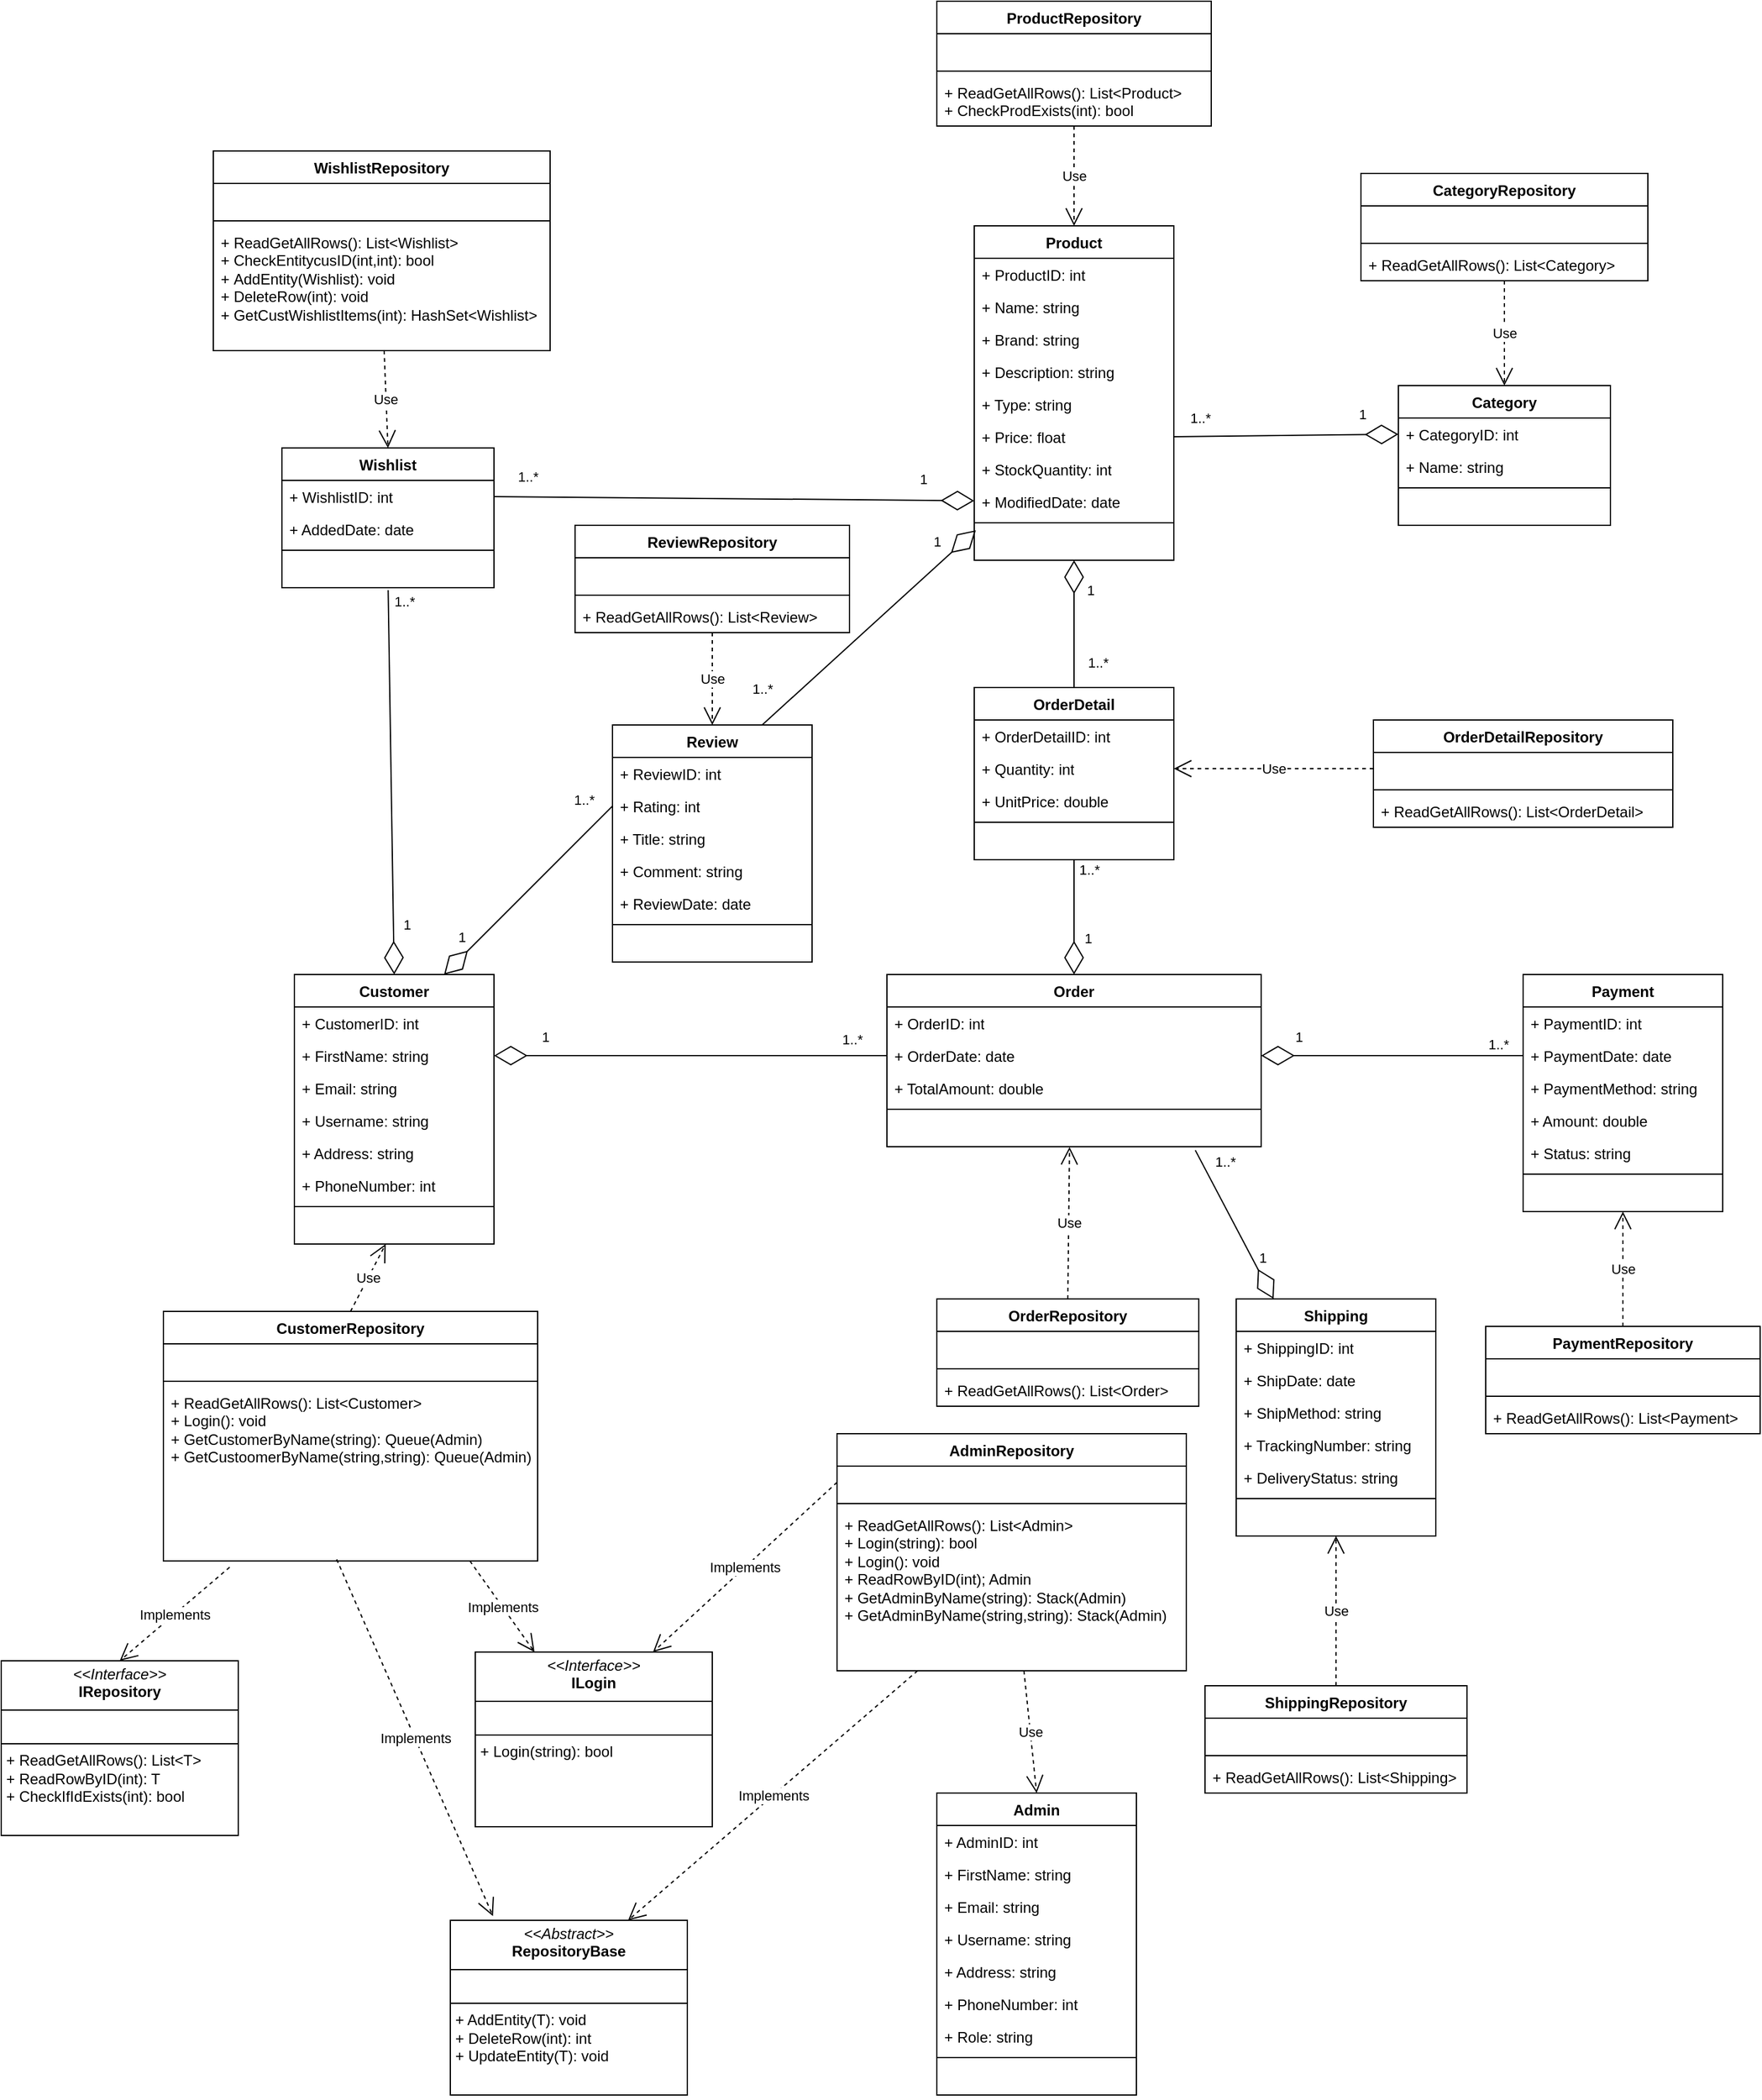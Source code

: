 <mxfile scale="1" border="0" version="24.2.3" type="device">
  <diagram id="C5RBs43oDa-KdzZeNtuy" name="Page-1">
    <mxGraphModel dx="1479" dy="1518" grid="1" gridSize="10" guides="1" tooltips="1" connect="1" arrows="1" fold="1" page="1" pageScale="1" pageWidth="827" pageHeight="1169" math="0" shadow="0">
      <root>
        <mxCell id="WIyWlLk6GJQsqaUBKTNV-0" />
        <mxCell id="WIyWlLk6GJQsqaUBKTNV-1" parent="WIyWlLk6GJQsqaUBKTNV-0" />
        <mxCell id="LU7fnx1C5rrkkMh0ODWR-0" value="Customer" style="swimlane;fontStyle=1;align=center;verticalAlign=top;childLayout=stackLayout;horizontal=1;startSize=26;horizontalStack=0;resizeParent=1;resizeParentMax=0;resizeLast=0;collapsible=1;marginBottom=0;whiteSpace=wrap;html=1;" parent="WIyWlLk6GJQsqaUBKTNV-1" vertex="1">
          <mxGeometry x="35" y="260" width="160" height="216" as="geometry" />
        </mxCell>
        <mxCell id="LU7fnx1C5rrkkMh0ODWR-1" value="+ CustomerID: int" style="text;strokeColor=none;fillColor=none;align=left;verticalAlign=top;spacingLeft=4;spacingRight=4;overflow=hidden;rotatable=0;points=[[0,0.5],[1,0.5]];portConstraint=eastwest;whiteSpace=wrap;html=1;" parent="LU7fnx1C5rrkkMh0ODWR-0" vertex="1">
          <mxGeometry y="26" width="160" height="26" as="geometry" />
        </mxCell>
        <mxCell id="LU7fnx1C5rrkkMh0ODWR-26" value="+ FirstName: string" style="text;strokeColor=none;fillColor=none;align=left;verticalAlign=top;spacingLeft=4;spacingRight=4;overflow=hidden;rotatable=0;points=[[0,0.5],[1,0.5]];portConstraint=eastwest;whiteSpace=wrap;html=1;" parent="LU7fnx1C5rrkkMh0ODWR-0" vertex="1">
          <mxGeometry y="52" width="160" height="26" as="geometry" />
        </mxCell>
        <mxCell id="LU7fnx1C5rrkkMh0ODWR-27" value="+ Email: string" style="text;strokeColor=none;fillColor=none;align=left;verticalAlign=top;spacingLeft=4;spacingRight=4;overflow=hidden;rotatable=0;points=[[0,0.5],[1,0.5]];portConstraint=eastwest;whiteSpace=wrap;html=1;" parent="LU7fnx1C5rrkkMh0ODWR-0" vertex="1">
          <mxGeometry y="78" width="160" height="26" as="geometry" />
        </mxCell>
        <mxCell id="LU7fnx1C5rrkkMh0ODWR-28" value="+ Username: string" style="text;strokeColor=none;fillColor=none;align=left;verticalAlign=top;spacingLeft=4;spacingRight=4;overflow=hidden;rotatable=0;points=[[0,0.5],[1,0.5]];portConstraint=eastwest;whiteSpace=wrap;html=1;" parent="LU7fnx1C5rrkkMh0ODWR-0" vertex="1">
          <mxGeometry y="104" width="160" height="26" as="geometry" />
        </mxCell>
        <mxCell id="LU7fnx1C5rrkkMh0ODWR-29" value="+ Address: string" style="text;strokeColor=none;fillColor=none;align=left;verticalAlign=top;spacingLeft=4;spacingRight=4;overflow=hidden;rotatable=0;points=[[0,0.5],[1,0.5]];portConstraint=eastwest;whiteSpace=wrap;html=1;" parent="LU7fnx1C5rrkkMh0ODWR-0" vertex="1">
          <mxGeometry y="130" width="160" height="26" as="geometry" />
        </mxCell>
        <mxCell id="LU7fnx1C5rrkkMh0ODWR-30" value="+ PhoneNumber: int" style="text;strokeColor=none;fillColor=none;align=left;verticalAlign=top;spacingLeft=4;spacingRight=4;overflow=hidden;rotatable=0;points=[[0,0.5],[1,0.5]];portConstraint=eastwest;whiteSpace=wrap;html=1;" parent="LU7fnx1C5rrkkMh0ODWR-0" vertex="1">
          <mxGeometry y="156" width="160" height="26" as="geometry" />
        </mxCell>
        <mxCell id="LU7fnx1C5rrkkMh0ODWR-2" value="" style="line;strokeWidth=1;fillColor=none;align=left;verticalAlign=middle;spacingTop=-1;spacingLeft=3;spacingRight=3;rotatable=0;labelPosition=right;points=[];portConstraint=eastwest;strokeColor=inherit;" parent="LU7fnx1C5rrkkMh0ODWR-0" vertex="1">
          <mxGeometry y="182" width="160" height="8" as="geometry" />
        </mxCell>
        <mxCell id="LU7fnx1C5rrkkMh0ODWR-3" value="&amp;nbsp;" style="text;strokeColor=none;fillColor=none;align=left;verticalAlign=top;spacingLeft=4;spacingRight=4;overflow=hidden;rotatable=0;points=[[0,0.5],[1,0.5]];portConstraint=eastwest;whiteSpace=wrap;html=1;" parent="LU7fnx1C5rrkkMh0ODWR-0" vertex="1">
          <mxGeometry y="190" width="160" height="26" as="geometry" />
        </mxCell>
        <mxCell id="LU7fnx1C5rrkkMh0ODWR-51" value="Order" style="swimlane;fontStyle=1;align=center;verticalAlign=top;childLayout=stackLayout;horizontal=1;startSize=26;horizontalStack=0;resizeParent=1;resizeParentMax=0;resizeLast=0;collapsible=1;marginBottom=0;whiteSpace=wrap;html=1;" parent="WIyWlLk6GJQsqaUBKTNV-1" vertex="1">
          <mxGeometry x="510" y="260" width="300" height="138" as="geometry" />
        </mxCell>
        <mxCell id="LU7fnx1C5rrkkMh0ODWR-52" value="+ OrderID: int" style="text;strokeColor=none;fillColor=none;align=left;verticalAlign=top;spacingLeft=4;spacingRight=4;overflow=hidden;rotatable=0;points=[[0,0.5],[1,0.5]];portConstraint=eastwest;whiteSpace=wrap;html=1;" parent="LU7fnx1C5rrkkMh0ODWR-51" vertex="1">
          <mxGeometry y="26" width="300" height="26" as="geometry" />
        </mxCell>
        <mxCell id="LU7fnx1C5rrkkMh0ODWR-98" value="+ OrderDate: date" style="text;strokeColor=none;fillColor=none;align=left;verticalAlign=top;spacingLeft=4;spacingRight=4;overflow=hidden;rotatable=0;points=[[0,0.5],[1,0.5]];portConstraint=eastwest;whiteSpace=wrap;html=1;" parent="LU7fnx1C5rrkkMh0ODWR-51" vertex="1">
          <mxGeometry y="52" width="300" height="26" as="geometry" />
        </mxCell>
        <mxCell id="LU7fnx1C5rrkkMh0ODWR-56" value="+ TotalAmount: double" style="text;strokeColor=none;fillColor=none;align=left;verticalAlign=top;spacingLeft=4;spacingRight=4;overflow=hidden;rotatable=0;points=[[0,0.5],[1,0.5]];portConstraint=eastwest;whiteSpace=wrap;html=1;" parent="LU7fnx1C5rrkkMh0ODWR-51" vertex="1">
          <mxGeometry y="78" width="300" height="26" as="geometry" />
        </mxCell>
        <mxCell id="LU7fnx1C5rrkkMh0ODWR-53" value="" style="line;strokeWidth=1;fillColor=none;align=left;verticalAlign=middle;spacingTop=-1;spacingLeft=3;spacingRight=3;rotatable=0;labelPosition=right;points=[];portConstraint=eastwest;strokeColor=inherit;" parent="LU7fnx1C5rrkkMh0ODWR-51" vertex="1">
          <mxGeometry y="104" width="300" height="8" as="geometry" />
        </mxCell>
        <mxCell id="LU7fnx1C5rrkkMh0ODWR-54" value="&amp;nbsp;" style="text;strokeColor=none;fillColor=none;align=left;verticalAlign=top;spacingLeft=4;spacingRight=4;overflow=hidden;rotatable=0;points=[[0,0.5],[1,0.5]];portConstraint=eastwest;whiteSpace=wrap;html=1;" parent="LU7fnx1C5rrkkMh0ODWR-51" vertex="1">
          <mxGeometry y="112" width="300" height="26" as="geometry" />
        </mxCell>
        <mxCell id="LU7fnx1C5rrkkMh0ODWR-62" value="CustomerRepository" style="swimlane;fontStyle=1;align=center;verticalAlign=top;childLayout=stackLayout;horizontal=1;startSize=26;horizontalStack=0;resizeParent=1;resizeParentMax=0;resizeLast=0;collapsible=1;marginBottom=0;whiteSpace=wrap;html=1;" parent="WIyWlLk6GJQsqaUBKTNV-1" vertex="1">
          <mxGeometry x="-70" y="530" width="300" height="200" as="geometry" />
        </mxCell>
        <mxCell id="LU7fnx1C5rrkkMh0ODWR-67" value="&amp;nbsp;" style="text;strokeColor=none;fillColor=none;align=left;verticalAlign=top;spacingLeft=4;spacingRight=4;overflow=hidden;rotatable=0;points=[[0,0.5],[1,0.5]];portConstraint=eastwest;whiteSpace=wrap;html=1;" parent="LU7fnx1C5rrkkMh0ODWR-62" vertex="1">
          <mxGeometry y="26" width="300" height="26" as="geometry" />
        </mxCell>
        <mxCell id="LU7fnx1C5rrkkMh0ODWR-64" value="" style="line;strokeWidth=1;fillColor=none;align=left;verticalAlign=middle;spacingTop=-1;spacingLeft=3;spacingRight=3;rotatable=0;labelPosition=right;points=[];portConstraint=eastwest;strokeColor=inherit;" parent="LU7fnx1C5rrkkMh0ODWR-62" vertex="1">
          <mxGeometry y="52" width="300" height="8" as="geometry" />
        </mxCell>
        <mxCell id="LU7fnx1C5rrkkMh0ODWR-65" value="+ ReadGetAllRows(): List&amp;lt;Customer&amp;gt;&lt;div&gt;+ Login(): void&lt;/div&gt;&lt;div&gt;&lt;div&gt;+ GetCustomerByName(string): Queue(Admin)&lt;/div&gt;&lt;div&gt;+ GetCustoomerByName(string,string): Queue(Admin)&lt;/div&gt;&lt;/div&gt;" style="text;strokeColor=none;fillColor=none;align=left;verticalAlign=top;spacingLeft=4;spacingRight=4;overflow=hidden;rotatable=0;points=[[0,0.5],[1,0.5]];portConstraint=eastwest;whiteSpace=wrap;html=1;" parent="LU7fnx1C5rrkkMh0ODWR-62" vertex="1">
          <mxGeometry y="60" width="300" height="140" as="geometry" />
        </mxCell>
        <mxCell id="LU7fnx1C5rrkkMh0ODWR-68" value="Use" style="endArrow=open;endSize=12;dashed=1;html=1;rounded=0;exitX=0.5;exitY=0;exitDx=0;exitDy=0;" parent="WIyWlLk6GJQsqaUBKTNV-1" source="LU7fnx1C5rrkkMh0ODWR-62" target="LU7fnx1C5rrkkMh0ODWR-3" edge="1">
          <mxGeometry width="160" relative="1" as="geometry">
            <mxPoint x="130" y="530" as="sourcePoint" />
            <mxPoint x="290" y="530" as="targetPoint" />
          </mxGeometry>
        </mxCell>
        <mxCell id="LU7fnx1C5rrkkMh0ODWR-69" value="OrderRepository" style="swimlane;fontStyle=1;align=center;verticalAlign=top;childLayout=stackLayout;horizontal=1;startSize=26;horizontalStack=0;resizeParent=1;resizeParentMax=0;resizeLast=0;collapsible=1;marginBottom=0;whiteSpace=wrap;html=1;" parent="WIyWlLk6GJQsqaUBKTNV-1" vertex="1">
          <mxGeometry x="550" y="520" width="210" height="86" as="geometry" />
        </mxCell>
        <mxCell id="LU7fnx1C5rrkkMh0ODWR-70" value="&amp;nbsp;" style="text;strokeColor=none;fillColor=none;align=left;verticalAlign=top;spacingLeft=4;spacingRight=4;overflow=hidden;rotatable=0;points=[[0,0.5],[1,0.5]];portConstraint=eastwest;whiteSpace=wrap;html=1;" parent="LU7fnx1C5rrkkMh0ODWR-69" vertex="1">
          <mxGeometry y="26" width="210" height="26" as="geometry" />
        </mxCell>
        <mxCell id="LU7fnx1C5rrkkMh0ODWR-71" value="" style="line;strokeWidth=1;fillColor=none;align=left;verticalAlign=middle;spacingTop=-1;spacingLeft=3;spacingRight=3;rotatable=0;labelPosition=right;points=[];portConstraint=eastwest;strokeColor=inherit;" parent="LU7fnx1C5rrkkMh0ODWR-69" vertex="1">
          <mxGeometry y="52" width="210" height="8" as="geometry" />
        </mxCell>
        <mxCell id="LU7fnx1C5rrkkMh0ODWR-72" value="+ ReadGetAllRows(): List&amp;lt;Order&amp;gt;" style="text;strokeColor=none;fillColor=none;align=left;verticalAlign=top;spacingLeft=4;spacingRight=4;overflow=hidden;rotatable=0;points=[[0,0.5],[1,0.5]];portConstraint=eastwest;whiteSpace=wrap;html=1;" parent="LU7fnx1C5rrkkMh0ODWR-69" vertex="1">
          <mxGeometry y="60" width="210" height="26" as="geometry" />
        </mxCell>
        <mxCell id="LU7fnx1C5rrkkMh0ODWR-73" value="Use" style="endArrow=open;endSize=12;dashed=1;html=1;rounded=0;exitX=0.5;exitY=0;exitDx=0;exitDy=0;entryX=0.488;entryY=1.008;entryDx=0;entryDy=0;entryPerimeter=0;" parent="WIyWlLk6GJQsqaUBKTNV-1" source="LU7fnx1C5rrkkMh0ODWR-69" target="LU7fnx1C5rrkkMh0ODWR-54" edge="1">
          <mxGeometry width="160" relative="1" as="geometry">
            <mxPoint x="640" y="472" as="sourcePoint" />
            <mxPoint x="657.3" y="377.792" as="targetPoint" />
          </mxGeometry>
        </mxCell>
        <mxCell id="LU7fnx1C5rrkkMh0ODWR-75" value="Admin" style="swimlane;fontStyle=1;align=center;verticalAlign=top;childLayout=stackLayout;horizontal=1;startSize=26;horizontalStack=0;resizeParent=1;resizeParentMax=0;resizeLast=0;collapsible=1;marginBottom=0;whiteSpace=wrap;html=1;" parent="WIyWlLk6GJQsqaUBKTNV-1" vertex="1">
          <mxGeometry x="550" y="916" width="160" height="242" as="geometry" />
        </mxCell>
        <mxCell id="LU7fnx1C5rrkkMh0ODWR-76" value="+ AdminID: int" style="text;strokeColor=none;fillColor=none;align=left;verticalAlign=top;spacingLeft=4;spacingRight=4;overflow=hidden;rotatable=0;points=[[0,0.5],[1,0.5]];portConstraint=eastwest;whiteSpace=wrap;html=1;" parent="LU7fnx1C5rrkkMh0ODWR-75" vertex="1">
          <mxGeometry y="26" width="160" height="26" as="geometry" />
        </mxCell>
        <mxCell id="LU7fnx1C5rrkkMh0ODWR-77" value="+ FirstName: string" style="text;strokeColor=none;fillColor=none;align=left;verticalAlign=top;spacingLeft=4;spacingRight=4;overflow=hidden;rotatable=0;points=[[0,0.5],[1,0.5]];portConstraint=eastwest;whiteSpace=wrap;html=1;" parent="LU7fnx1C5rrkkMh0ODWR-75" vertex="1">
          <mxGeometry y="52" width="160" height="26" as="geometry" />
        </mxCell>
        <mxCell id="LU7fnx1C5rrkkMh0ODWR-78" value="+ Email: string" style="text;strokeColor=none;fillColor=none;align=left;verticalAlign=top;spacingLeft=4;spacingRight=4;overflow=hidden;rotatable=0;points=[[0,0.5],[1,0.5]];portConstraint=eastwest;whiteSpace=wrap;html=1;" parent="LU7fnx1C5rrkkMh0ODWR-75" vertex="1">
          <mxGeometry y="78" width="160" height="26" as="geometry" />
        </mxCell>
        <mxCell id="LU7fnx1C5rrkkMh0ODWR-79" value="+ Username: string" style="text;strokeColor=none;fillColor=none;align=left;verticalAlign=top;spacingLeft=4;spacingRight=4;overflow=hidden;rotatable=0;points=[[0,0.5],[1,0.5]];portConstraint=eastwest;whiteSpace=wrap;html=1;" parent="LU7fnx1C5rrkkMh0ODWR-75" vertex="1">
          <mxGeometry y="104" width="160" height="26" as="geometry" />
        </mxCell>
        <mxCell id="LU7fnx1C5rrkkMh0ODWR-80" value="+ Address: string" style="text;strokeColor=none;fillColor=none;align=left;verticalAlign=top;spacingLeft=4;spacingRight=4;overflow=hidden;rotatable=0;points=[[0,0.5],[1,0.5]];portConstraint=eastwest;whiteSpace=wrap;html=1;" parent="LU7fnx1C5rrkkMh0ODWR-75" vertex="1">
          <mxGeometry y="130" width="160" height="26" as="geometry" />
        </mxCell>
        <mxCell id="LU7fnx1C5rrkkMh0ODWR-81" value="+ PhoneNumber: int" style="text;strokeColor=none;fillColor=none;align=left;verticalAlign=top;spacingLeft=4;spacingRight=4;overflow=hidden;rotatable=0;points=[[0,0.5],[1,0.5]];portConstraint=eastwest;whiteSpace=wrap;html=1;" parent="LU7fnx1C5rrkkMh0ODWR-75" vertex="1">
          <mxGeometry y="156" width="160" height="26" as="geometry" />
        </mxCell>
        <mxCell id="LU7fnx1C5rrkkMh0ODWR-84" value="+ Role: string" style="text;strokeColor=none;fillColor=none;align=left;verticalAlign=top;spacingLeft=4;spacingRight=4;overflow=hidden;rotatable=0;points=[[0,0.5],[1,0.5]];portConstraint=eastwest;whiteSpace=wrap;html=1;" parent="LU7fnx1C5rrkkMh0ODWR-75" vertex="1">
          <mxGeometry y="182" width="160" height="26" as="geometry" />
        </mxCell>
        <mxCell id="LU7fnx1C5rrkkMh0ODWR-82" value="" style="line;strokeWidth=1;fillColor=none;align=left;verticalAlign=middle;spacingTop=-1;spacingLeft=3;spacingRight=3;rotatable=0;labelPosition=right;points=[];portConstraint=eastwest;strokeColor=inherit;" parent="LU7fnx1C5rrkkMh0ODWR-75" vertex="1">
          <mxGeometry y="208" width="160" height="8" as="geometry" />
        </mxCell>
        <mxCell id="LU7fnx1C5rrkkMh0ODWR-83" value="&amp;nbsp;" style="text;strokeColor=none;fillColor=none;align=left;verticalAlign=top;spacingLeft=4;spacingRight=4;overflow=hidden;rotatable=0;points=[[0,0.5],[1,0.5]];portConstraint=eastwest;whiteSpace=wrap;html=1;" parent="LU7fnx1C5rrkkMh0ODWR-75" vertex="1">
          <mxGeometry y="216" width="160" height="26" as="geometry" />
        </mxCell>
        <mxCell id="LU7fnx1C5rrkkMh0ODWR-92" value="Category" style="swimlane;fontStyle=1;align=center;verticalAlign=top;childLayout=stackLayout;horizontal=1;startSize=26;horizontalStack=0;resizeParent=1;resizeParentMax=0;resizeLast=0;collapsible=1;marginBottom=0;whiteSpace=wrap;html=1;" parent="WIyWlLk6GJQsqaUBKTNV-1" vertex="1">
          <mxGeometry x="920" y="-212" width="170" height="112" as="geometry" />
        </mxCell>
        <mxCell id="LU7fnx1C5rrkkMh0ODWR-93" value="+ CategoryID: int" style="text;strokeColor=none;fillColor=none;align=left;verticalAlign=top;spacingLeft=4;spacingRight=4;overflow=hidden;rotatable=0;points=[[0,0.5],[1,0.5]];portConstraint=eastwest;whiteSpace=wrap;html=1;" parent="LU7fnx1C5rrkkMh0ODWR-92" vertex="1">
          <mxGeometry y="26" width="170" height="26" as="geometry" />
        </mxCell>
        <mxCell id="LU7fnx1C5rrkkMh0ODWR-94" value="+ Name: string" style="text;strokeColor=none;fillColor=none;align=left;verticalAlign=top;spacingLeft=4;spacingRight=4;overflow=hidden;rotatable=0;points=[[0,0.5],[1,0.5]];portConstraint=eastwest;whiteSpace=wrap;html=1;" parent="LU7fnx1C5rrkkMh0ODWR-92" vertex="1">
          <mxGeometry y="52" width="170" height="26" as="geometry" />
        </mxCell>
        <mxCell id="LU7fnx1C5rrkkMh0ODWR-95" value="" style="line;strokeWidth=1;fillColor=none;align=left;verticalAlign=middle;spacingTop=-1;spacingLeft=3;spacingRight=3;rotatable=0;labelPosition=right;points=[];portConstraint=eastwest;strokeColor=inherit;" parent="LU7fnx1C5rrkkMh0ODWR-92" vertex="1">
          <mxGeometry y="78" width="170" height="8" as="geometry" />
        </mxCell>
        <mxCell id="LU7fnx1C5rrkkMh0ODWR-96" value="&amp;nbsp;" style="text;strokeColor=none;fillColor=none;align=left;verticalAlign=top;spacingLeft=4;spacingRight=4;overflow=hidden;rotatable=0;points=[[0,0.5],[1,0.5]];portConstraint=eastwest;whiteSpace=wrap;html=1;" parent="LU7fnx1C5rrkkMh0ODWR-92" vertex="1">
          <mxGeometry y="86" width="170" height="26" as="geometry" />
        </mxCell>
        <mxCell id="LU7fnx1C5rrkkMh0ODWR-124" value="Product" style="swimlane;fontStyle=1;align=center;verticalAlign=top;childLayout=stackLayout;horizontal=1;startSize=26;horizontalStack=0;resizeParent=1;resizeParentMax=0;resizeLast=0;collapsible=1;marginBottom=0;whiteSpace=wrap;html=1;" parent="WIyWlLk6GJQsqaUBKTNV-1" vertex="1">
          <mxGeometry x="580" y="-340" width="160" height="268" as="geometry" />
        </mxCell>
        <mxCell id="LU7fnx1C5rrkkMh0ODWR-125" value="+ ProductID: int" style="text;strokeColor=none;fillColor=none;align=left;verticalAlign=top;spacingLeft=4;spacingRight=4;overflow=hidden;rotatable=0;points=[[0,0.5],[1,0.5]];portConstraint=eastwest;whiteSpace=wrap;html=1;" parent="LU7fnx1C5rrkkMh0ODWR-124" vertex="1">
          <mxGeometry y="26" width="160" height="26" as="geometry" />
        </mxCell>
        <mxCell id="LU7fnx1C5rrkkMh0ODWR-126" value="+ Name: string" style="text;strokeColor=none;fillColor=none;align=left;verticalAlign=top;spacingLeft=4;spacingRight=4;overflow=hidden;rotatable=0;points=[[0,0.5],[1,0.5]];portConstraint=eastwest;whiteSpace=wrap;html=1;" parent="LU7fnx1C5rrkkMh0ODWR-124" vertex="1">
          <mxGeometry y="52" width="160" height="26" as="geometry" />
        </mxCell>
        <mxCell id="LU7fnx1C5rrkkMh0ODWR-328" value="+ Brand: string" style="text;strokeColor=none;fillColor=none;align=left;verticalAlign=top;spacingLeft=4;spacingRight=4;overflow=hidden;rotatable=0;points=[[0,0.5],[1,0.5]];portConstraint=eastwest;whiteSpace=wrap;html=1;" parent="LU7fnx1C5rrkkMh0ODWR-124" vertex="1">
          <mxGeometry y="78" width="160" height="26" as="geometry" />
        </mxCell>
        <mxCell id="LU7fnx1C5rrkkMh0ODWR-127" value="+ Description: string" style="text;strokeColor=none;fillColor=none;align=left;verticalAlign=top;spacingLeft=4;spacingRight=4;overflow=hidden;rotatable=0;points=[[0,0.5],[1,0.5]];portConstraint=eastwest;whiteSpace=wrap;html=1;" parent="LU7fnx1C5rrkkMh0ODWR-124" vertex="1">
          <mxGeometry y="104" width="160" height="26" as="geometry" />
        </mxCell>
        <mxCell id="LU7fnx1C5rrkkMh0ODWR-330" value="+ Type: string" style="text;strokeColor=none;fillColor=none;align=left;verticalAlign=top;spacingLeft=4;spacingRight=4;overflow=hidden;rotatable=0;points=[[0,0.5],[1,0.5]];portConstraint=eastwest;whiteSpace=wrap;html=1;" parent="LU7fnx1C5rrkkMh0ODWR-124" vertex="1">
          <mxGeometry y="130" width="160" height="26" as="geometry" />
        </mxCell>
        <mxCell id="LU7fnx1C5rrkkMh0ODWR-128" value="+ Price: float" style="text;strokeColor=none;fillColor=none;align=left;verticalAlign=top;spacingLeft=4;spacingRight=4;overflow=hidden;rotatable=0;points=[[0,0.5],[1,0.5]];portConstraint=eastwest;whiteSpace=wrap;html=1;" parent="LU7fnx1C5rrkkMh0ODWR-124" vertex="1">
          <mxGeometry y="156" width="160" height="26" as="geometry" />
        </mxCell>
        <mxCell id="LU7fnx1C5rrkkMh0ODWR-129" value="+ StockQuantity: int" style="text;strokeColor=none;fillColor=none;align=left;verticalAlign=top;spacingLeft=4;spacingRight=4;overflow=hidden;rotatable=0;points=[[0,0.5],[1,0.5]];portConstraint=eastwest;whiteSpace=wrap;html=1;" parent="LU7fnx1C5rrkkMh0ODWR-124" vertex="1">
          <mxGeometry y="182" width="160" height="26" as="geometry" />
        </mxCell>
        <mxCell id="LU7fnx1C5rrkkMh0ODWR-130" value="+ ModifiedDate: date" style="text;strokeColor=none;fillColor=none;align=left;verticalAlign=top;spacingLeft=4;spacingRight=4;overflow=hidden;rotatable=0;points=[[0,0.5],[1,0.5]];portConstraint=eastwest;whiteSpace=wrap;html=1;" parent="LU7fnx1C5rrkkMh0ODWR-124" vertex="1">
          <mxGeometry y="208" width="160" height="26" as="geometry" />
        </mxCell>
        <mxCell id="LU7fnx1C5rrkkMh0ODWR-132" value="" style="line;strokeWidth=1;fillColor=none;align=left;verticalAlign=middle;spacingTop=-1;spacingLeft=3;spacingRight=3;rotatable=0;labelPosition=right;points=[];portConstraint=eastwest;strokeColor=inherit;" parent="LU7fnx1C5rrkkMh0ODWR-124" vertex="1">
          <mxGeometry y="234" width="160" height="8" as="geometry" />
        </mxCell>
        <mxCell id="LU7fnx1C5rrkkMh0ODWR-133" value="&amp;nbsp;" style="text;strokeColor=none;fillColor=none;align=left;verticalAlign=top;spacingLeft=4;spacingRight=4;overflow=hidden;rotatable=0;points=[[0,0.5],[1,0.5]];portConstraint=eastwest;whiteSpace=wrap;html=1;" parent="LU7fnx1C5rrkkMh0ODWR-124" vertex="1">
          <mxGeometry y="242" width="160" height="26" as="geometry" />
        </mxCell>
        <mxCell id="LU7fnx1C5rrkkMh0ODWR-134" value="" style="endArrow=diamondThin;endFill=0;endSize=24;html=1;rounded=0;entryX=0;entryY=0.5;entryDx=0;entryDy=0;exitX=1;exitY=0.5;exitDx=0;exitDy=0;" parent="WIyWlLk6GJQsqaUBKTNV-1" source="LU7fnx1C5rrkkMh0ODWR-128" target="LU7fnx1C5rrkkMh0ODWR-93" edge="1">
          <mxGeometry width="160" relative="1" as="geometry">
            <mxPoint x="615" y="-100" as="sourcePoint" />
            <mxPoint x="345" y="-98" as="targetPoint" />
          </mxGeometry>
        </mxCell>
        <mxCell id="LU7fnx1C5rrkkMh0ODWR-137" value="1" style="edgeLabel;html=1;align=center;verticalAlign=middle;resizable=0;points=[];" parent="LU7fnx1C5rrkkMh0ODWR-134" vertex="1" connectable="0">
          <mxGeometry x="0.527" y="-3" relative="1" as="geometry">
            <mxPoint x="13" y="-20" as="offset" />
          </mxGeometry>
        </mxCell>
        <mxCell id="LU7fnx1C5rrkkMh0ODWR-138" value="1..*" style="edgeLabel;html=1;align=center;verticalAlign=middle;resizable=0;points=[];" parent="LU7fnx1C5rrkkMh0ODWR-134" vertex="1" connectable="0">
          <mxGeometry x="-0.628" y="3" relative="1" as="geometry">
            <mxPoint x="-13" y="-12" as="offset" />
          </mxGeometry>
        </mxCell>
        <mxCell id="LU7fnx1C5rrkkMh0ODWR-139" value="" style="endArrow=diamondThin;endFill=0;endSize=24;html=1;rounded=0;" parent="WIyWlLk6GJQsqaUBKTNV-1" source="LU7fnx1C5rrkkMh0ODWR-98" target="LU7fnx1C5rrkkMh0ODWR-26" edge="1">
          <mxGeometry width="160" relative="1" as="geometry">
            <mxPoint x="530" y="290" as="sourcePoint" />
            <mxPoint x="260" y="292" as="targetPoint" />
          </mxGeometry>
        </mxCell>
        <mxCell id="LU7fnx1C5rrkkMh0ODWR-140" value="1" style="edgeLabel;html=1;align=center;verticalAlign=middle;resizable=0;points=[];" parent="LU7fnx1C5rrkkMh0ODWR-139" vertex="1" connectable="0">
          <mxGeometry x="0.527" y="-3" relative="1" as="geometry">
            <mxPoint x="-34" y="-12" as="offset" />
          </mxGeometry>
        </mxCell>
        <mxCell id="LU7fnx1C5rrkkMh0ODWR-141" value="1..*" style="edgeLabel;html=1;align=center;verticalAlign=middle;resizable=0;points=[];" parent="LU7fnx1C5rrkkMh0ODWR-139" vertex="1" connectable="0">
          <mxGeometry x="-0.628" y="3" relative="1" as="geometry">
            <mxPoint x="30" y="-16" as="offset" />
          </mxGeometry>
        </mxCell>
        <mxCell id="LU7fnx1C5rrkkMh0ODWR-164" value="OrderDetail" style="swimlane;fontStyle=1;align=center;verticalAlign=top;childLayout=stackLayout;horizontal=1;startSize=26;horizontalStack=0;resizeParent=1;resizeParentMax=0;resizeLast=0;collapsible=1;marginBottom=0;whiteSpace=wrap;html=1;" parent="WIyWlLk6GJQsqaUBKTNV-1" vertex="1">
          <mxGeometry x="580" y="30" width="160" height="138" as="geometry" />
        </mxCell>
        <mxCell id="LU7fnx1C5rrkkMh0ODWR-165" value="+ OrderDetailID: int" style="text;strokeColor=none;fillColor=none;align=left;verticalAlign=top;spacingLeft=4;spacingRight=4;overflow=hidden;rotatable=0;points=[[0,0.5],[1,0.5]];portConstraint=eastwest;whiteSpace=wrap;html=1;" parent="LU7fnx1C5rrkkMh0ODWR-164" vertex="1">
          <mxGeometry y="26" width="160" height="26" as="geometry" />
        </mxCell>
        <mxCell id="LU7fnx1C5rrkkMh0ODWR-166" value="+ Quantity: int" style="text;strokeColor=none;fillColor=none;align=left;verticalAlign=top;spacingLeft=4;spacingRight=4;overflow=hidden;rotatable=0;points=[[0,0.5],[1,0.5]];portConstraint=eastwest;whiteSpace=wrap;html=1;" parent="LU7fnx1C5rrkkMh0ODWR-164" vertex="1">
          <mxGeometry y="52" width="160" height="26" as="geometry" />
        </mxCell>
        <mxCell id="LU7fnx1C5rrkkMh0ODWR-167" value="+ UnitPrice: double" style="text;strokeColor=none;fillColor=none;align=left;verticalAlign=top;spacingLeft=4;spacingRight=4;overflow=hidden;rotatable=0;points=[[0,0.5],[1,0.5]];portConstraint=eastwest;whiteSpace=wrap;html=1;" parent="LU7fnx1C5rrkkMh0ODWR-164" vertex="1">
          <mxGeometry y="78" width="160" height="26" as="geometry" />
        </mxCell>
        <mxCell id="LU7fnx1C5rrkkMh0ODWR-171" value="" style="line;strokeWidth=1;fillColor=none;align=left;verticalAlign=middle;spacingTop=-1;spacingLeft=3;spacingRight=3;rotatable=0;labelPosition=right;points=[];portConstraint=eastwest;strokeColor=inherit;" parent="LU7fnx1C5rrkkMh0ODWR-164" vertex="1">
          <mxGeometry y="104" width="160" height="8" as="geometry" />
        </mxCell>
        <mxCell id="LU7fnx1C5rrkkMh0ODWR-172" value="&amp;nbsp;" style="text;strokeColor=none;fillColor=none;align=left;verticalAlign=top;spacingLeft=4;spacingRight=4;overflow=hidden;rotatable=0;points=[[0,0.5],[1,0.5]];portConstraint=eastwest;whiteSpace=wrap;html=1;" parent="LU7fnx1C5rrkkMh0ODWR-164" vertex="1">
          <mxGeometry y="112" width="160" height="26" as="geometry" />
        </mxCell>
        <mxCell id="LU7fnx1C5rrkkMh0ODWR-173" value="" style="endArrow=diamondThin;endFill=0;endSize=24;html=1;rounded=0;exitX=0.5;exitY=0;exitDx=0;exitDy=0;" parent="WIyWlLk6GJQsqaUBKTNV-1" source="LU7fnx1C5rrkkMh0ODWR-164" target="LU7fnx1C5rrkkMh0ODWR-133" edge="1">
          <mxGeometry width="160" relative="1" as="geometry">
            <mxPoint x="380" y="-173" as="sourcePoint" />
            <mxPoint x="620" y="-171" as="targetPoint" />
          </mxGeometry>
        </mxCell>
        <mxCell id="LU7fnx1C5rrkkMh0ODWR-174" value="1" style="edgeLabel;html=1;align=center;verticalAlign=middle;resizable=0;points=[];" parent="LU7fnx1C5rrkkMh0ODWR-173" vertex="1" connectable="0">
          <mxGeometry x="0.527" y="-3" relative="1" as="geometry">
            <mxPoint x="10" as="offset" />
          </mxGeometry>
        </mxCell>
        <mxCell id="LU7fnx1C5rrkkMh0ODWR-175" value="1..*" style="edgeLabel;html=1;align=center;verticalAlign=middle;resizable=0;points=[];" parent="LU7fnx1C5rrkkMh0ODWR-173" vertex="1" connectable="0">
          <mxGeometry x="-0.628" y="3" relative="1" as="geometry">
            <mxPoint x="22" y="-1" as="offset" />
          </mxGeometry>
        </mxCell>
        <mxCell id="LU7fnx1C5rrkkMh0ODWR-179" value="" style="endArrow=diamondThin;endFill=0;endSize=24;html=1;rounded=0;entryX=0.5;entryY=0;entryDx=0;entryDy=0;" parent="WIyWlLk6GJQsqaUBKTNV-1" source="LU7fnx1C5rrkkMh0ODWR-172" target="LU7fnx1C5rrkkMh0ODWR-51" edge="1">
          <mxGeometry width="160" relative="1" as="geometry">
            <mxPoint x="660" y="160" as="sourcePoint" />
            <mxPoint x="760" y="202" as="targetPoint" />
          </mxGeometry>
        </mxCell>
        <mxCell id="LU7fnx1C5rrkkMh0ODWR-180" value="1" style="edgeLabel;html=1;align=center;verticalAlign=middle;resizable=0;points=[];" parent="LU7fnx1C5rrkkMh0ODWR-179" vertex="1" connectable="0">
          <mxGeometry x="0.527" y="-3" relative="1" as="geometry">
            <mxPoint x="14" y="-7" as="offset" />
          </mxGeometry>
        </mxCell>
        <mxCell id="LU7fnx1C5rrkkMh0ODWR-181" value="1..*" style="edgeLabel;html=1;align=center;verticalAlign=middle;resizable=0;points=[];" parent="LU7fnx1C5rrkkMh0ODWR-179" vertex="1" connectable="0">
          <mxGeometry x="-0.628" y="3" relative="1" as="geometry">
            <mxPoint x="9" y="-9" as="offset" />
          </mxGeometry>
        </mxCell>
        <mxCell id="LU7fnx1C5rrkkMh0ODWR-198" value="Payment" style="swimlane;fontStyle=1;align=center;verticalAlign=top;childLayout=stackLayout;horizontal=1;startSize=26;horizontalStack=0;resizeParent=1;resizeParentMax=0;resizeLast=0;collapsible=1;marginBottom=0;whiteSpace=wrap;html=1;" parent="WIyWlLk6GJQsqaUBKTNV-1" vertex="1">
          <mxGeometry x="1020" y="260" width="160" height="190" as="geometry" />
        </mxCell>
        <mxCell id="LU7fnx1C5rrkkMh0ODWR-199" value="+ PaymentID: int" style="text;strokeColor=none;fillColor=none;align=left;verticalAlign=top;spacingLeft=4;spacingRight=4;overflow=hidden;rotatable=0;points=[[0,0.5],[1,0.5]];portConstraint=eastwest;whiteSpace=wrap;html=1;" parent="LU7fnx1C5rrkkMh0ODWR-198" vertex="1">
          <mxGeometry y="26" width="160" height="26" as="geometry" />
        </mxCell>
        <mxCell id="LU7fnx1C5rrkkMh0ODWR-200" value="+ PaymentDate: date" style="text;strokeColor=none;fillColor=none;align=left;verticalAlign=top;spacingLeft=4;spacingRight=4;overflow=hidden;rotatable=0;points=[[0,0.5],[1,0.5]];portConstraint=eastwest;whiteSpace=wrap;html=1;" parent="LU7fnx1C5rrkkMh0ODWR-198" vertex="1">
          <mxGeometry y="52" width="160" height="26" as="geometry" />
        </mxCell>
        <mxCell id="LU7fnx1C5rrkkMh0ODWR-201" value="+ PaymentMethod: string" style="text;strokeColor=none;fillColor=none;align=left;verticalAlign=top;spacingLeft=4;spacingRight=4;overflow=hidden;rotatable=0;points=[[0,0.5],[1,0.5]];portConstraint=eastwest;whiteSpace=wrap;html=1;" parent="LU7fnx1C5rrkkMh0ODWR-198" vertex="1">
          <mxGeometry y="78" width="160" height="26" as="geometry" />
        </mxCell>
        <mxCell id="LU7fnx1C5rrkkMh0ODWR-208" value="+ Amount: double" style="text;strokeColor=none;fillColor=none;align=left;verticalAlign=top;spacingLeft=4;spacingRight=4;overflow=hidden;rotatable=0;points=[[0,0.5],[1,0.5]];portConstraint=eastwest;whiteSpace=wrap;html=1;" parent="LU7fnx1C5rrkkMh0ODWR-198" vertex="1">
          <mxGeometry y="104" width="160" height="26" as="geometry" />
        </mxCell>
        <mxCell id="LU7fnx1C5rrkkMh0ODWR-332" value="+ Status: string" style="text;strokeColor=none;fillColor=none;align=left;verticalAlign=top;spacingLeft=4;spacingRight=4;overflow=hidden;rotatable=0;points=[[0,0.5],[1,0.5]];portConstraint=eastwest;whiteSpace=wrap;html=1;" parent="LU7fnx1C5rrkkMh0ODWR-198" vertex="1">
          <mxGeometry y="130" width="160" height="26" as="geometry" />
        </mxCell>
        <mxCell id="LU7fnx1C5rrkkMh0ODWR-202" value="" style="line;strokeWidth=1;fillColor=none;align=left;verticalAlign=middle;spacingTop=-1;spacingLeft=3;spacingRight=3;rotatable=0;labelPosition=right;points=[];portConstraint=eastwest;strokeColor=inherit;" parent="LU7fnx1C5rrkkMh0ODWR-198" vertex="1">
          <mxGeometry y="156" width="160" height="8" as="geometry" />
        </mxCell>
        <mxCell id="LU7fnx1C5rrkkMh0ODWR-203" value="&amp;nbsp;" style="text;strokeColor=none;fillColor=none;align=left;verticalAlign=top;spacingLeft=4;spacingRight=4;overflow=hidden;rotatable=0;points=[[0,0.5],[1,0.5]];portConstraint=eastwest;whiteSpace=wrap;html=1;" parent="LU7fnx1C5rrkkMh0ODWR-198" vertex="1">
          <mxGeometry y="164" width="160" height="26" as="geometry" />
        </mxCell>
        <mxCell id="LU7fnx1C5rrkkMh0ODWR-204" value="" style="endArrow=diamondThin;endFill=0;endSize=24;html=1;rounded=0;exitX=0;exitY=0.5;exitDx=0;exitDy=0;entryX=1;entryY=0.5;entryDx=0;entryDy=0;" parent="WIyWlLk6GJQsqaUBKTNV-1" source="LU7fnx1C5rrkkMh0ODWR-200" target="LU7fnx1C5rrkkMh0ODWR-98" edge="1">
          <mxGeometry width="160" relative="1" as="geometry">
            <mxPoint x="827" y="318" as="sourcePoint" />
            <mxPoint x="910" y="330" as="targetPoint" />
          </mxGeometry>
        </mxCell>
        <mxCell id="LU7fnx1C5rrkkMh0ODWR-205" value="1" style="edgeLabel;html=1;align=center;verticalAlign=middle;resizable=0;points=[];" parent="LU7fnx1C5rrkkMh0ODWR-204" vertex="1" connectable="0">
          <mxGeometry x="0.527" y="-3" relative="1" as="geometry">
            <mxPoint x="-20" y="-12" as="offset" />
          </mxGeometry>
        </mxCell>
        <mxCell id="LU7fnx1C5rrkkMh0ODWR-206" value="1..*" style="edgeLabel;html=1;align=center;verticalAlign=middle;resizable=0;points=[];" parent="LU7fnx1C5rrkkMh0ODWR-204" vertex="1" connectable="0">
          <mxGeometry x="-0.628" y="3" relative="1" as="geometry">
            <mxPoint x="19" y="-12" as="offset" />
          </mxGeometry>
        </mxCell>
        <mxCell id="LU7fnx1C5rrkkMh0ODWR-222" value="Wishlist" style="swimlane;fontStyle=1;align=center;verticalAlign=top;childLayout=stackLayout;horizontal=1;startSize=26;horizontalStack=0;resizeParent=1;resizeParentMax=0;resizeLast=0;collapsible=1;marginBottom=0;whiteSpace=wrap;html=1;" parent="WIyWlLk6GJQsqaUBKTNV-1" vertex="1">
          <mxGeometry x="25" y="-162" width="170" height="112" as="geometry" />
        </mxCell>
        <mxCell id="LU7fnx1C5rrkkMh0ODWR-223" value="+ WishlistID: int" style="text;strokeColor=none;fillColor=none;align=left;verticalAlign=top;spacingLeft=4;spacingRight=4;overflow=hidden;rotatable=0;points=[[0,0.5],[1,0.5]];portConstraint=eastwest;whiteSpace=wrap;html=1;" parent="LU7fnx1C5rrkkMh0ODWR-222" vertex="1">
          <mxGeometry y="26" width="170" height="26" as="geometry" />
        </mxCell>
        <mxCell id="LU7fnx1C5rrkkMh0ODWR-224" value="+ AddedDate: date" style="text;strokeColor=none;fillColor=none;align=left;verticalAlign=top;spacingLeft=4;spacingRight=4;overflow=hidden;rotatable=0;points=[[0,0.5],[1,0.5]];portConstraint=eastwest;whiteSpace=wrap;html=1;" parent="LU7fnx1C5rrkkMh0ODWR-222" vertex="1">
          <mxGeometry y="52" width="170" height="26" as="geometry" />
        </mxCell>
        <mxCell id="LU7fnx1C5rrkkMh0ODWR-225" value="" style="line;strokeWidth=1;fillColor=none;align=left;verticalAlign=middle;spacingTop=-1;spacingLeft=3;spacingRight=3;rotatable=0;labelPosition=right;points=[];portConstraint=eastwest;strokeColor=inherit;" parent="LU7fnx1C5rrkkMh0ODWR-222" vertex="1">
          <mxGeometry y="78" width="170" height="8" as="geometry" />
        </mxCell>
        <mxCell id="LU7fnx1C5rrkkMh0ODWR-226" value="&amp;nbsp;" style="text;strokeColor=none;fillColor=none;align=left;verticalAlign=top;spacingLeft=4;spacingRight=4;overflow=hidden;rotatable=0;points=[[0,0.5],[1,0.5]];portConstraint=eastwest;whiteSpace=wrap;html=1;" parent="LU7fnx1C5rrkkMh0ODWR-222" vertex="1">
          <mxGeometry y="86" width="170" height="26" as="geometry" />
        </mxCell>
        <mxCell id="LU7fnx1C5rrkkMh0ODWR-227" value="" style="endArrow=diamondThin;endFill=0;endSize=24;html=1;rounded=0;exitX=1;exitY=0.5;exitDx=0;exitDy=0;" parent="WIyWlLk6GJQsqaUBKTNV-1" source="LU7fnx1C5rrkkMh0ODWR-223" target="LU7fnx1C5rrkkMh0ODWR-130" edge="1">
          <mxGeometry width="160" relative="1" as="geometry">
            <mxPoint x="160" y="-20" as="sourcePoint" />
            <mxPoint x="360" y="-40" as="targetPoint" />
          </mxGeometry>
        </mxCell>
        <mxCell id="LU7fnx1C5rrkkMh0ODWR-228" value="1" style="edgeLabel;html=1;align=center;verticalAlign=middle;resizable=0;points=[];" parent="LU7fnx1C5rrkkMh0ODWR-227" vertex="1" connectable="0">
          <mxGeometry x="0.527" y="-3" relative="1" as="geometry">
            <mxPoint x="50" y="-20" as="offset" />
          </mxGeometry>
        </mxCell>
        <mxCell id="LU7fnx1C5rrkkMh0ODWR-229" value="1..*" style="edgeLabel;html=1;align=center;verticalAlign=middle;resizable=0;points=[];" parent="LU7fnx1C5rrkkMh0ODWR-227" vertex="1" connectable="0">
          <mxGeometry x="-0.628" y="3" relative="1" as="geometry">
            <mxPoint x="-45" y="-14" as="offset" />
          </mxGeometry>
        </mxCell>
        <mxCell id="LU7fnx1C5rrkkMh0ODWR-234" value="" style="endArrow=diamondThin;endFill=0;endSize=24;html=1;rounded=0;entryX=0.5;entryY=0;entryDx=0;entryDy=0;exitX=0.501;exitY=1.077;exitDx=0;exitDy=0;exitPerimeter=0;" parent="WIyWlLk6GJQsqaUBKTNV-1" source="LU7fnx1C5rrkkMh0ODWR-226" target="LU7fnx1C5rrkkMh0ODWR-0" edge="1">
          <mxGeometry width="160" relative="1" as="geometry">
            <mxPoint x="184.5" y="140" as="sourcePoint" />
            <mxPoint x="184.5" y="232" as="targetPoint" />
          </mxGeometry>
        </mxCell>
        <mxCell id="LU7fnx1C5rrkkMh0ODWR-235" value="1" style="edgeLabel;html=1;align=center;verticalAlign=middle;resizable=0;points=[];" parent="LU7fnx1C5rrkkMh0ODWR-234" vertex="1" connectable="0">
          <mxGeometry x="0.527" y="-3" relative="1" as="geometry">
            <mxPoint x="14" y="33" as="offset" />
          </mxGeometry>
        </mxCell>
        <mxCell id="LU7fnx1C5rrkkMh0ODWR-236" value="1..*" style="edgeLabel;html=1;align=center;verticalAlign=middle;resizable=0;points=[];" parent="LU7fnx1C5rrkkMh0ODWR-234" vertex="1" connectable="0">
          <mxGeometry x="-0.628" y="3" relative="1" as="geometry">
            <mxPoint x="9" y="-49" as="offset" />
          </mxGeometry>
        </mxCell>
        <mxCell id="LU7fnx1C5rrkkMh0ODWR-256" value="Review" style="swimlane;fontStyle=1;align=center;verticalAlign=top;childLayout=stackLayout;horizontal=1;startSize=26;horizontalStack=0;resizeParent=1;resizeParentMax=0;resizeLast=0;collapsible=1;marginBottom=0;whiteSpace=wrap;html=1;" parent="WIyWlLk6GJQsqaUBKTNV-1" vertex="1">
          <mxGeometry x="290" y="60" width="160" height="190" as="geometry" />
        </mxCell>
        <mxCell id="LU7fnx1C5rrkkMh0ODWR-257" value="+ ReviewID: int" style="text;strokeColor=none;fillColor=none;align=left;verticalAlign=top;spacingLeft=4;spacingRight=4;overflow=hidden;rotatable=0;points=[[0,0.5],[1,0.5]];portConstraint=eastwest;whiteSpace=wrap;html=1;" parent="LU7fnx1C5rrkkMh0ODWR-256" vertex="1">
          <mxGeometry y="26" width="160" height="26" as="geometry" />
        </mxCell>
        <mxCell id="LU7fnx1C5rrkkMh0ODWR-258" value="+ Rating: int" style="text;strokeColor=none;fillColor=none;align=left;verticalAlign=top;spacingLeft=4;spacingRight=4;overflow=hidden;rotatable=0;points=[[0,0.5],[1,0.5]];portConstraint=eastwest;whiteSpace=wrap;html=1;" parent="LU7fnx1C5rrkkMh0ODWR-256" vertex="1">
          <mxGeometry y="52" width="160" height="26" as="geometry" />
        </mxCell>
        <mxCell id="LU7fnx1C5rrkkMh0ODWR-259" value="+ Title: string" style="text;strokeColor=none;fillColor=none;align=left;verticalAlign=top;spacingLeft=4;spacingRight=4;overflow=hidden;rotatable=0;points=[[0,0.5],[1,0.5]];portConstraint=eastwest;whiteSpace=wrap;html=1;" parent="LU7fnx1C5rrkkMh0ODWR-256" vertex="1">
          <mxGeometry y="78" width="160" height="26" as="geometry" />
        </mxCell>
        <mxCell id="LU7fnx1C5rrkkMh0ODWR-331" value="+ Comment: string" style="text;strokeColor=none;fillColor=none;align=left;verticalAlign=top;spacingLeft=4;spacingRight=4;overflow=hidden;rotatable=0;points=[[0,0.5],[1,0.5]];portConstraint=eastwest;whiteSpace=wrap;html=1;" parent="LU7fnx1C5rrkkMh0ODWR-256" vertex="1">
          <mxGeometry y="104" width="160" height="26" as="geometry" />
        </mxCell>
        <mxCell id="LU7fnx1C5rrkkMh0ODWR-268" value="+ ReviewDate: date" style="text;strokeColor=none;fillColor=none;align=left;verticalAlign=top;spacingLeft=4;spacingRight=4;overflow=hidden;rotatable=0;points=[[0,0.5],[1,0.5]];portConstraint=eastwest;whiteSpace=wrap;html=1;" parent="LU7fnx1C5rrkkMh0ODWR-256" vertex="1">
          <mxGeometry y="130" width="160" height="26" as="geometry" />
        </mxCell>
        <mxCell id="LU7fnx1C5rrkkMh0ODWR-260" value="" style="line;strokeWidth=1;fillColor=none;align=left;verticalAlign=middle;spacingTop=-1;spacingLeft=3;spacingRight=3;rotatable=0;labelPosition=right;points=[];portConstraint=eastwest;strokeColor=inherit;" parent="LU7fnx1C5rrkkMh0ODWR-256" vertex="1">
          <mxGeometry y="156" width="160" height="8" as="geometry" />
        </mxCell>
        <mxCell id="LU7fnx1C5rrkkMh0ODWR-261" value="&amp;nbsp;" style="text;strokeColor=none;fillColor=none;align=left;verticalAlign=top;spacingLeft=4;spacingRight=4;overflow=hidden;rotatable=0;points=[[0,0.5],[1,0.5]];portConstraint=eastwest;whiteSpace=wrap;html=1;" parent="LU7fnx1C5rrkkMh0ODWR-256" vertex="1">
          <mxGeometry y="164" width="160" height="26" as="geometry" />
        </mxCell>
        <mxCell id="LU7fnx1C5rrkkMh0ODWR-269" value="" style="endArrow=diamondThin;endFill=0;endSize=24;html=1;rounded=0;exitX=0.75;exitY=0;exitDx=0;exitDy=0;entryX=0.008;entryY=0.077;entryDx=0;entryDy=0;entryPerimeter=0;" parent="WIyWlLk6GJQsqaUBKTNV-1" source="LU7fnx1C5rrkkMh0ODWR-256" target="LU7fnx1C5rrkkMh0ODWR-133" edge="1">
          <mxGeometry width="160" relative="1" as="geometry">
            <mxPoint x="225" y="-50" as="sourcePoint" />
            <mxPoint x="590" y="-50" as="targetPoint" />
          </mxGeometry>
        </mxCell>
        <mxCell id="LU7fnx1C5rrkkMh0ODWR-270" value="1" style="edgeLabel;html=1;align=center;verticalAlign=middle;resizable=0;points=[];" parent="LU7fnx1C5rrkkMh0ODWR-269" vertex="1" connectable="0">
          <mxGeometry x="0.527" y="-3" relative="1" as="geometry">
            <mxPoint x="7" y="-30" as="offset" />
          </mxGeometry>
        </mxCell>
        <mxCell id="LU7fnx1C5rrkkMh0ODWR-271" value="1..*" style="edgeLabel;html=1;align=center;verticalAlign=middle;resizable=0;points=[];" parent="LU7fnx1C5rrkkMh0ODWR-269" vertex="1" connectable="0">
          <mxGeometry x="-0.628" y="3" relative="1" as="geometry">
            <mxPoint x="-30" y="2" as="offset" />
          </mxGeometry>
        </mxCell>
        <mxCell id="LU7fnx1C5rrkkMh0ODWR-272" value="" style="endArrow=diamondThin;endFill=0;endSize=24;html=1;rounded=0;entryX=0.75;entryY=0;entryDx=0;entryDy=0;exitX=0;exitY=0.5;exitDx=0;exitDy=0;" parent="WIyWlLk6GJQsqaUBKTNV-1" source="LU7fnx1C5rrkkMh0ODWR-258" target="LU7fnx1C5rrkkMh0ODWR-0" edge="1">
          <mxGeometry width="160" relative="1" as="geometry">
            <mxPoint x="210" y="120" as="sourcePoint" />
            <mxPoint x="210" y="212" as="targetPoint" />
          </mxGeometry>
        </mxCell>
        <mxCell id="LU7fnx1C5rrkkMh0ODWR-273" value="1" style="edgeLabel;html=1;align=center;verticalAlign=middle;resizable=0;points=[];" parent="LU7fnx1C5rrkkMh0ODWR-272" vertex="1" connectable="0">
          <mxGeometry x="0.527" y="-3" relative="1" as="geometry">
            <mxPoint x="-16" y="4" as="offset" />
          </mxGeometry>
        </mxCell>
        <mxCell id="LU7fnx1C5rrkkMh0ODWR-274" value="1..*" style="edgeLabel;html=1;align=center;verticalAlign=middle;resizable=0;points=[];" parent="LU7fnx1C5rrkkMh0ODWR-272" vertex="1" connectable="0">
          <mxGeometry x="-0.628" y="3" relative="1" as="geometry">
            <mxPoint y="-32" as="offset" />
          </mxGeometry>
        </mxCell>
        <mxCell id="LU7fnx1C5rrkkMh0ODWR-275" value="PaymentRepository" style="swimlane;fontStyle=1;align=center;verticalAlign=top;childLayout=stackLayout;horizontal=1;startSize=26;horizontalStack=0;resizeParent=1;resizeParentMax=0;resizeLast=0;collapsible=1;marginBottom=0;whiteSpace=wrap;html=1;" parent="WIyWlLk6GJQsqaUBKTNV-1" vertex="1">
          <mxGeometry x="990" y="542" width="220" height="86" as="geometry" />
        </mxCell>
        <mxCell id="LU7fnx1C5rrkkMh0ODWR-276" value="&amp;nbsp;" style="text;strokeColor=none;fillColor=none;align=left;verticalAlign=top;spacingLeft=4;spacingRight=4;overflow=hidden;rotatable=0;points=[[0,0.5],[1,0.5]];portConstraint=eastwest;whiteSpace=wrap;html=1;" parent="LU7fnx1C5rrkkMh0ODWR-275" vertex="1">
          <mxGeometry y="26" width="220" height="26" as="geometry" />
        </mxCell>
        <mxCell id="LU7fnx1C5rrkkMh0ODWR-277" value="" style="line;strokeWidth=1;fillColor=none;align=left;verticalAlign=middle;spacingTop=-1;spacingLeft=3;spacingRight=3;rotatable=0;labelPosition=right;points=[];portConstraint=eastwest;strokeColor=inherit;" parent="LU7fnx1C5rrkkMh0ODWR-275" vertex="1">
          <mxGeometry y="52" width="220" height="8" as="geometry" />
        </mxCell>
        <mxCell id="LU7fnx1C5rrkkMh0ODWR-278" value="+ ReadGetAllRows(): List&amp;lt;Payment&amp;gt;" style="text;strokeColor=none;fillColor=none;align=left;verticalAlign=top;spacingLeft=4;spacingRight=4;overflow=hidden;rotatable=0;points=[[0,0.5],[1,0.5]];portConstraint=eastwest;whiteSpace=wrap;html=1;" parent="LU7fnx1C5rrkkMh0ODWR-275" vertex="1">
          <mxGeometry y="60" width="220" height="26" as="geometry" />
        </mxCell>
        <mxCell id="LU7fnx1C5rrkkMh0ODWR-279" value="Use" style="endArrow=open;endSize=12;dashed=1;html=1;rounded=0;exitX=0.5;exitY=0;exitDx=0;exitDy=0;" parent="WIyWlLk6GJQsqaUBKTNV-1" source="LU7fnx1C5rrkkMh0ODWR-275" target="LU7fnx1C5rrkkMh0ODWR-203" edge="1">
          <mxGeometry width="160" relative="1" as="geometry">
            <mxPoint x="1110" y="490.39" as="sourcePoint" />
            <mxPoint x="1106.08" y="424.002" as="targetPoint" />
          </mxGeometry>
        </mxCell>
        <mxCell id="LU7fnx1C5rrkkMh0ODWR-280" value="OrderDetailRepository" style="swimlane;fontStyle=1;align=center;verticalAlign=top;childLayout=stackLayout;horizontal=1;startSize=26;horizontalStack=0;resizeParent=1;resizeParentMax=0;resizeLast=0;collapsible=1;marginBottom=0;whiteSpace=wrap;html=1;" parent="WIyWlLk6GJQsqaUBKTNV-1" vertex="1">
          <mxGeometry x="900" y="56" width="240" height="86" as="geometry" />
        </mxCell>
        <mxCell id="LU7fnx1C5rrkkMh0ODWR-281" value="&amp;nbsp;" style="text;strokeColor=none;fillColor=none;align=left;verticalAlign=top;spacingLeft=4;spacingRight=4;overflow=hidden;rotatable=0;points=[[0,0.5],[1,0.5]];portConstraint=eastwest;whiteSpace=wrap;html=1;" parent="LU7fnx1C5rrkkMh0ODWR-280" vertex="1">
          <mxGeometry y="26" width="240" height="26" as="geometry" />
        </mxCell>
        <mxCell id="LU7fnx1C5rrkkMh0ODWR-282" value="" style="line;strokeWidth=1;fillColor=none;align=left;verticalAlign=middle;spacingTop=-1;spacingLeft=3;spacingRight=3;rotatable=0;labelPosition=right;points=[];portConstraint=eastwest;strokeColor=inherit;" parent="LU7fnx1C5rrkkMh0ODWR-280" vertex="1">
          <mxGeometry y="52" width="240" height="8" as="geometry" />
        </mxCell>
        <mxCell id="LU7fnx1C5rrkkMh0ODWR-283" value="+ ReadGetAllRows(): List&amp;lt;OrderDetail&amp;gt;" style="text;strokeColor=none;fillColor=none;align=left;verticalAlign=top;spacingLeft=4;spacingRight=4;overflow=hidden;rotatable=0;points=[[0,0.5],[1,0.5]];portConstraint=eastwest;whiteSpace=wrap;html=1;" parent="LU7fnx1C5rrkkMh0ODWR-280" vertex="1">
          <mxGeometry y="60" width="240" height="26" as="geometry" />
        </mxCell>
        <mxCell id="LU7fnx1C5rrkkMh0ODWR-284" value="Use" style="endArrow=open;endSize=12;dashed=1;html=1;rounded=0;exitX=0;exitY=0.5;exitDx=0;exitDy=0;" parent="WIyWlLk6GJQsqaUBKTNV-1" source="LU7fnx1C5rrkkMh0ODWR-281" target="LU7fnx1C5rrkkMh0ODWR-166" edge="1">
          <mxGeometry width="160" relative="1" as="geometry">
            <mxPoint x="1080" y="-8" as="sourcePoint" />
            <mxPoint x="1072" y="-60" as="targetPoint" />
          </mxGeometry>
        </mxCell>
        <mxCell id="LU7fnx1C5rrkkMh0ODWR-285" value="CategoryRepository" style="swimlane;fontStyle=1;align=center;verticalAlign=top;childLayout=stackLayout;horizontal=1;startSize=26;horizontalStack=0;resizeParent=1;resizeParentMax=0;resizeLast=0;collapsible=1;marginBottom=0;whiteSpace=wrap;html=1;" parent="WIyWlLk6GJQsqaUBKTNV-1" vertex="1">
          <mxGeometry x="890" y="-382" width="230" height="86" as="geometry" />
        </mxCell>
        <mxCell id="LU7fnx1C5rrkkMh0ODWR-286" value="&amp;nbsp;" style="text;strokeColor=none;fillColor=none;align=left;verticalAlign=top;spacingLeft=4;spacingRight=4;overflow=hidden;rotatable=0;points=[[0,0.5],[1,0.5]];portConstraint=eastwest;whiteSpace=wrap;html=1;" parent="LU7fnx1C5rrkkMh0ODWR-285" vertex="1">
          <mxGeometry y="26" width="230" height="26" as="geometry" />
        </mxCell>
        <mxCell id="LU7fnx1C5rrkkMh0ODWR-287" value="" style="line;strokeWidth=1;fillColor=none;align=left;verticalAlign=middle;spacingTop=-1;spacingLeft=3;spacingRight=3;rotatable=0;labelPosition=right;points=[];portConstraint=eastwest;strokeColor=inherit;" parent="LU7fnx1C5rrkkMh0ODWR-285" vertex="1">
          <mxGeometry y="52" width="230" height="8" as="geometry" />
        </mxCell>
        <mxCell id="LU7fnx1C5rrkkMh0ODWR-288" value="+ ReadGetAllRows(): List&amp;lt;Category&amp;gt;" style="text;strokeColor=none;fillColor=none;align=left;verticalAlign=top;spacingLeft=4;spacingRight=4;overflow=hidden;rotatable=0;points=[[0,0.5],[1,0.5]];portConstraint=eastwest;whiteSpace=wrap;html=1;" parent="LU7fnx1C5rrkkMh0ODWR-285" vertex="1">
          <mxGeometry y="60" width="230" height="26" as="geometry" />
        </mxCell>
        <mxCell id="LU7fnx1C5rrkkMh0ODWR-289" value="Use" style="endArrow=open;endSize=12;dashed=1;html=1;rounded=0;entryX=0.5;entryY=0;entryDx=0;entryDy=0;" parent="WIyWlLk6GJQsqaUBKTNV-1" source="LU7fnx1C5rrkkMh0ODWR-288" target="LU7fnx1C5rrkkMh0ODWR-92" edge="1">
          <mxGeometry width="160" relative="1" as="geometry">
            <mxPoint x="1005" y="-310" as="sourcePoint" />
            <mxPoint x="720" y="-521" as="targetPoint" />
          </mxGeometry>
        </mxCell>
        <mxCell id="LU7fnx1C5rrkkMh0ODWR-290" value="ProductRepository" style="swimlane;fontStyle=1;align=center;verticalAlign=top;childLayout=stackLayout;horizontal=1;startSize=26;horizontalStack=0;resizeParent=1;resizeParentMax=0;resizeLast=0;collapsible=1;marginBottom=0;whiteSpace=wrap;html=1;" parent="WIyWlLk6GJQsqaUBKTNV-1" vertex="1">
          <mxGeometry x="550" y="-520" width="220" height="100" as="geometry" />
        </mxCell>
        <mxCell id="LU7fnx1C5rrkkMh0ODWR-291" value="&amp;nbsp;" style="text;strokeColor=none;fillColor=none;align=left;verticalAlign=top;spacingLeft=4;spacingRight=4;overflow=hidden;rotatable=0;points=[[0,0.5],[1,0.5]];portConstraint=eastwest;whiteSpace=wrap;html=1;" parent="LU7fnx1C5rrkkMh0ODWR-290" vertex="1">
          <mxGeometry y="26" width="220" height="26" as="geometry" />
        </mxCell>
        <mxCell id="LU7fnx1C5rrkkMh0ODWR-292" value="" style="line;strokeWidth=1;fillColor=none;align=left;verticalAlign=middle;spacingTop=-1;spacingLeft=3;spacingRight=3;rotatable=0;labelPosition=right;points=[];portConstraint=eastwest;strokeColor=inherit;" parent="LU7fnx1C5rrkkMh0ODWR-290" vertex="1">
          <mxGeometry y="52" width="220" height="8" as="geometry" />
        </mxCell>
        <mxCell id="LU7fnx1C5rrkkMh0ODWR-293" value="+ ReadGetAllRows(): List&amp;lt;Product&amp;gt;&lt;div&gt;+ CheckProdExists(int): bool&lt;/div&gt;" style="text;strokeColor=none;fillColor=none;align=left;verticalAlign=top;spacingLeft=4;spacingRight=4;overflow=hidden;rotatable=0;points=[[0,0.5],[1,0.5]];portConstraint=eastwest;whiteSpace=wrap;html=1;" parent="LU7fnx1C5rrkkMh0ODWR-290" vertex="1">
          <mxGeometry y="60" width="220" height="40" as="geometry" />
        </mxCell>
        <mxCell id="LU7fnx1C5rrkkMh0ODWR-294" value="Use" style="endArrow=open;endSize=12;dashed=1;html=1;rounded=0;entryX=0.5;entryY=0;entryDx=0;entryDy=0;" parent="WIyWlLk6GJQsqaUBKTNV-1" source="LU7fnx1C5rrkkMh0ODWR-293" target="LU7fnx1C5rrkkMh0ODWR-124" edge="1">
          <mxGeometry width="160" relative="1" as="geometry">
            <mxPoint x="660" y="-400" as="sourcePoint" />
            <mxPoint x="662.578" y="-302" as="targetPoint" />
          </mxGeometry>
        </mxCell>
        <mxCell id="LU7fnx1C5rrkkMh0ODWR-295" value="ReviewRepository" style="swimlane;fontStyle=1;align=center;verticalAlign=top;childLayout=stackLayout;horizontal=1;startSize=26;horizontalStack=0;resizeParent=1;resizeParentMax=0;resizeLast=0;collapsible=1;marginBottom=0;whiteSpace=wrap;html=1;" parent="WIyWlLk6GJQsqaUBKTNV-1" vertex="1">
          <mxGeometry x="260" y="-100" width="220" height="86" as="geometry" />
        </mxCell>
        <mxCell id="LU7fnx1C5rrkkMh0ODWR-296" value="&amp;nbsp;" style="text;strokeColor=none;fillColor=none;align=left;verticalAlign=top;spacingLeft=4;spacingRight=4;overflow=hidden;rotatable=0;points=[[0,0.5],[1,0.5]];portConstraint=eastwest;whiteSpace=wrap;html=1;" parent="LU7fnx1C5rrkkMh0ODWR-295" vertex="1">
          <mxGeometry y="26" width="220" height="26" as="geometry" />
        </mxCell>
        <mxCell id="LU7fnx1C5rrkkMh0ODWR-297" value="" style="line;strokeWidth=1;fillColor=none;align=left;verticalAlign=middle;spacingTop=-1;spacingLeft=3;spacingRight=3;rotatable=0;labelPosition=right;points=[];portConstraint=eastwest;strokeColor=inherit;" parent="LU7fnx1C5rrkkMh0ODWR-295" vertex="1">
          <mxGeometry y="52" width="220" height="8" as="geometry" />
        </mxCell>
        <mxCell id="LU7fnx1C5rrkkMh0ODWR-298" value="+ ReadGetAllRows(): List&amp;lt;Review&amp;gt;" style="text;strokeColor=none;fillColor=none;align=left;verticalAlign=top;spacingLeft=4;spacingRight=4;overflow=hidden;rotatable=0;points=[[0,0.5],[1,0.5]];portConstraint=eastwest;whiteSpace=wrap;html=1;" parent="LU7fnx1C5rrkkMh0ODWR-295" vertex="1">
          <mxGeometry y="60" width="220" height="26" as="geometry" />
        </mxCell>
        <mxCell id="LU7fnx1C5rrkkMh0ODWR-299" value="Use" style="endArrow=open;endSize=12;dashed=1;html=1;rounded=0;entryX=0.5;entryY=0;entryDx=0;entryDy=0;" parent="WIyWlLk6GJQsqaUBKTNV-1" source="LU7fnx1C5rrkkMh0ODWR-298" target="LU7fnx1C5rrkkMh0ODWR-256" edge="1">
          <mxGeometry width="160" relative="1" as="geometry">
            <mxPoint x="360" y="-10" as="sourcePoint" />
            <mxPoint x="360" y="88" as="targetPoint" />
          </mxGeometry>
        </mxCell>
        <mxCell id="LU7fnx1C5rrkkMh0ODWR-300" value="AdminRepository" style="swimlane;fontStyle=1;align=center;verticalAlign=top;childLayout=stackLayout;horizontal=1;startSize=26;horizontalStack=0;resizeParent=1;resizeParentMax=0;resizeLast=0;collapsible=1;marginBottom=0;whiteSpace=wrap;html=1;" parent="WIyWlLk6GJQsqaUBKTNV-1" vertex="1">
          <mxGeometry x="470" y="628" width="280" height="190" as="geometry" />
        </mxCell>
        <mxCell id="LU7fnx1C5rrkkMh0ODWR-301" value="&amp;nbsp;" style="text;strokeColor=none;fillColor=none;align=left;verticalAlign=top;spacingLeft=4;spacingRight=4;overflow=hidden;rotatable=0;points=[[0,0.5],[1,0.5]];portConstraint=eastwest;whiteSpace=wrap;html=1;" parent="LU7fnx1C5rrkkMh0ODWR-300" vertex="1">
          <mxGeometry y="26" width="280" height="26" as="geometry" />
        </mxCell>
        <mxCell id="LU7fnx1C5rrkkMh0ODWR-302" value="" style="line;strokeWidth=1;fillColor=none;align=left;verticalAlign=middle;spacingTop=-1;spacingLeft=3;spacingRight=3;rotatable=0;labelPosition=right;points=[];portConstraint=eastwest;strokeColor=inherit;" parent="LU7fnx1C5rrkkMh0ODWR-300" vertex="1">
          <mxGeometry y="52" width="280" height="8" as="geometry" />
        </mxCell>
        <mxCell id="LU7fnx1C5rrkkMh0ODWR-303" value="+ ReadGetAllRows(): List&amp;lt;Admin&amp;gt;&lt;div&gt;+ Login(string): bool&lt;/div&gt;&lt;div&gt;+ Login(): void&lt;/div&gt;&lt;div&gt;+ ReadRowByID(int); Admin&lt;/div&gt;&lt;div&gt;+ GetAdminByName(string): Stack(Admin)&lt;/div&gt;&lt;div&gt;+ GetAdminByName(string,string): Stack(Admin)&lt;br&gt;&lt;/div&gt;" style="text;strokeColor=none;fillColor=none;align=left;verticalAlign=top;spacingLeft=4;spacingRight=4;overflow=hidden;rotatable=0;points=[[0,0.5],[1,0.5]];portConstraint=eastwest;whiteSpace=wrap;html=1;" parent="LU7fnx1C5rrkkMh0ODWR-300" vertex="1">
          <mxGeometry y="60" width="280" height="130" as="geometry" />
        </mxCell>
        <mxCell id="LU7fnx1C5rrkkMh0ODWR-304" value="Use" style="endArrow=open;endSize=12;dashed=1;html=1;rounded=0;entryX=0.5;entryY=0;entryDx=0;entryDy=0;" parent="WIyWlLk6GJQsqaUBKTNV-1" source="LU7fnx1C5rrkkMh0ODWR-300" target="LU7fnx1C5rrkkMh0ODWR-75" edge="1">
          <mxGeometry width="160" relative="1" as="geometry">
            <mxPoint x="320" y="-540" as="sourcePoint" />
            <mxPoint x="320" y="-500" as="targetPoint" />
          </mxGeometry>
        </mxCell>
        <mxCell id="LU7fnx1C5rrkkMh0ODWR-305" value="WishlistRepository" style="swimlane;fontStyle=1;align=center;verticalAlign=top;childLayout=stackLayout;horizontal=1;startSize=26;horizontalStack=0;resizeParent=1;resizeParentMax=0;resizeLast=0;collapsible=1;marginBottom=0;whiteSpace=wrap;html=1;" parent="WIyWlLk6GJQsqaUBKTNV-1" vertex="1">
          <mxGeometry x="-30" y="-400" width="270" height="160" as="geometry" />
        </mxCell>
        <mxCell id="LU7fnx1C5rrkkMh0ODWR-306" value="&amp;nbsp;" style="text;strokeColor=none;fillColor=none;align=left;verticalAlign=top;spacingLeft=4;spacingRight=4;overflow=hidden;rotatable=0;points=[[0,0.5],[1,0.5]];portConstraint=eastwest;whiteSpace=wrap;html=1;" parent="LU7fnx1C5rrkkMh0ODWR-305" vertex="1">
          <mxGeometry y="26" width="270" height="26" as="geometry" />
        </mxCell>
        <mxCell id="LU7fnx1C5rrkkMh0ODWR-307" value="" style="line;strokeWidth=1;fillColor=none;align=left;verticalAlign=middle;spacingTop=-1;spacingLeft=3;spacingRight=3;rotatable=0;labelPosition=right;points=[];portConstraint=eastwest;strokeColor=inherit;" parent="LU7fnx1C5rrkkMh0ODWR-305" vertex="1">
          <mxGeometry y="52" width="270" height="8" as="geometry" />
        </mxCell>
        <mxCell id="LU7fnx1C5rrkkMh0ODWR-308" value="+ ReadGetAllRows(): List&amp;lt;Wishlist&amp;gt;&lt;div&gt;+&amp;nbsp;CheckEntitycusID(int,int): bool&lt;/div&gt;&lt;div&gt;+&amp;nbsp;AddEntity(Wishlist): void&lt;/div&gt;&lt;div&gt;+ DeleteRow(int): void&lt;/div&gt;&lt;div&gt;+&amp;nbsp;GetCustWishlistItems(int): HashSet&amp;lt;Wishlist&amp;gt;&lt;/div&gt;" style="text;strokeColor=none;fillColor=none;align=left;verticalAlign=top;spacingLeft=4;spacingRight=4;overflow=hidden;rotatable=0;points=[[0,0.5],[1,0.5]];portConstraint=eastwest;whiteSpace=wrap;html=1;" parent="LU7fnx1C5rrkkMh0ODWR-305" vertex="1">
          <mxGeometry y="60" width="270" height="100" as="geometry" />
        </mxCell>
        <mxCell id="LU7fnx1C5rrkkMh0ODWR-309" value="Use" style="endArrow=open;endSize=12;dashed=1;html=1;rounded=0;entryX=0.5;entryY=0;entryDx=0;entryDy=0;" parent="WIyWlLk6GJQsqaUBKTNV-1" source="LU7fnx1C5rrkkMh0ODWR-308" target="LU7fnx1C5rrkkMh0ODWR-222" edge="1">
          <mxGeometry width="160" relative="1" as="geometry">
            <mxPoint x="120" y="-263" as="sourcePoint" />
            <mxPoint x="120" y="-183" as="targetPoint" />
          </mxGeometry>
        </mxCell>
        <mxCell id="LU7fnx1C5rrkkMh0ODWR-310" value="Shipping" style="swimlane;fontStyle=1;align=center;verticalAlign=top;childLayout=stackLayout;horizontal=1;startSize=26;horizontalStack=0;resizeParent=1;resizeParentMax=0;resizeLast=0;collapsible=1;marginBottom=0;whiteSpace=wrap;html=1;" parent="WIyWlLk6GJQsqaUBKTNV-1" vertex="1">
          <mxGeometry x="790" y="520" width="160" height="190" as="geometry" />
        </mxCell>
        <mxCell id="LU7fnx1C5rrkkMh0ODWR-311" value="+ ShippingID: int" style="text;strokeColor=none;fillColor=none;align=left;verticalAlign=top;spacingLeft=4;spacingRight=4;overflow=hidden;rotatable=0;points=[[0,0.5],[1,0.5]];portConstraint=eastwest;whiteSpace=wrap;html=1;" parent="LU7fnx1C5rrkkMh0ODWR-310" vertex="1">
          <mxGeometry y="26" width="160" height="26" as="geometry" />
        </mxCell>
        <mxCell id="LU7fnx1C5rrkkMh0ODWR-312" value="+ ShipDate: date" style="text;strokeColor=none;fillColor=none;align=left;verticalAlign=top;spacingLeft=4;spacingRight=4;overflow=hidden;rotatable=0;points=[[0,0.5],[1,0.5]];portConstraint=eastwest;whiteSpace=wrap;html=1;" parent="LU7fnx1C5rrkkMh0ODWR-310" vertex="1">
          <mxGeometry y="52" width="160" height="26" as="geometry" />
        </mxCell>
        <mxCell id="LU7fnx1C5rrkkMh0ODWR-313" value="+ ShipMethod: string" style="text;strokeColor=none;fillColor=none;align=left;verticalAlign=top;spacingLeft=4;spacingRight=4;overflow=hidden;rotatable=0;points=[[0,0.5],[1,0.5]];portConstraint=eastwest;whiteSpace=wrap;html=1;" parent="LU7fnx1C5rrkkMh0ODWR-310" vertex="1">
          <mxGeometry y="78" width="160" height="26" as="geometry" />
        </mxCell>
        <mxCell id="LU7fnx1C5rrkkMh0ODWR-314" value="+ TrackingNumber: string" style="text;strokeColor=none;fillColor=none;align=left;verticalAlign=top;spacingLeft=4;spacingRight=4;overflow=hidden;rotatable=0;points=[[0,0.5],[1,0.5]];portConstraint=eastwest;whiteSpace=wrap;html=1;" parent="LU7fnx1C5rrkkMh0ODWR-310" vertex="1">
          <mxGeometry y="104" width="160" height="26" as="geometry" />
        </mxCell>
        <mxCell id="LU7fnx1C5rrkkMh0ODWR-315" value="+ DeliveryStatus: string" style="text;strokeColor=none;fillColor=none;align=left;verticalAlign=top;spacingLeft=4;spacingRight=4;overflow=hidden;rotatable=0;points=[[0,0.5],[1,0.5]];portConstraint=eastwest;whiteSpace=wrap;html=1;" parent="LU7fnx1C5rrkkMh0ODWR-310" vertex="1">
          <mxGeometry y="130" width="160" height="26" as="geometry" />
        </mxCell>
        <mxCell id="LU7fnx1C5rrkkMh0ODWR-318" value="" style="line;strokeWidth=1;fillColor=none;align=left;verticalAlign=middle;spacingTop=-1;spacingLeft=3;spacingRight=3;rotatable=0;labelPosition=right;points=[];portConstraint=eastwest;strokeColor=inherit;" parent="LU7fnx1C5rrkkMh0ODWR-310" vertex="1">
          <mxGeometry y="156" width="160" height="8" as="geometry" />
        </mxCell>
        <mxCell id="LU7fnx1C5rrkkMh0ODWR-319" value="&amp;nbsp;" style="text;strokeColor=none;fillColor=none;align=left;verticalAlign=top;spacingLeft=4;spacingRight=4;overflow=hidden;rotatable=0;points=[[0,0.5],[1,0.5]];portConstraint=eastwest;whiteSpace=wrap;html=1;" parent="LU7fnx1C5rrkkMh0ODWR-310" vertex="1">
          <mxGeometry y="164" width="160" height="26" as="geometry" />
        </mxCell>
        <mxCell id="LU7fnx1C5rrkkMh0ODWR-320" value="" style="endArrow=diamondThin;endFill=0;endSize=24;html=1;rounded=0;exitX=0.824;exitY=1.108;exitDx=0;exitDy=0;exitPerimeter=0;" parent="WIyWlLk6GJQsqaUBKTNV-1" source="LU7fnx1C5rrkkMh0ODWR-54" target="LU7fnx1C5rrkkMh0ODWR-310" edge="1">
          <mxGeometry width="160" relative="1" as="geometry">
            <mxPoint x="756" y="399" as="sourcePoint" />
            <mxPoint x="827.3" y="520" as="targetPoint" />
          </mxGeometry>
        </mxCell>
        <mxCell id="LU7fnx1C5rrkkMh0ODWR-321" value="1" style="edgeLabel;html=1;align=center;verticalAlign=middle;resizable=0;points=[];" parent="LU7fnx1C5rrkkMh0ODWR-320" vertex="1" connectable="0">
          <mxGeometry x="0.527" y="-3" relative="1" as="geometry">
            <mxPoint x="8" y="-7" as="offset" />
          </mxGeometry>
        </mxCell>
        <mxCell id="LU7fnx1C5rrkkMh0ODWR-322" value="1..*" style="edgeLabel;html=1;align=center;verticalAlign=middle;resizable=0;points=[];" parent="LU7fnx1C5rrkkMh0ODWR-320" vertex="1" connectable="0">
          <mxGeometry x="-0.628" y="3" relative="1" as="geometry">
            <mxPoint x="9" y="-12" as="offset" />
          </mxGeometry>
        </mxCell>
        <mxCell id="LU7fnx1C5rrkkMh0ODWR-323" value="ShippingRepository" style="swimlane;fontStyle=1;align=center;verticalAlign=top;childLayout=stackLayout;horizontal=1;startSize=26;horizontalStack=0;resizeParent=1;resizeParentMax=0;resizeLast=0;collapsible=1;marginBottom=0;whiteSpace=wrap;html=1;" parent="WIyWlLk6GJQsqaUBKTNV-1" vertex="1">
          <mxGeometry x="765" y="830" width="210" height="86" as="geometry" />
        </mxCell>
        <mxCell id="LU7fnx1C5rrkkMh0ODWR-324" value="&amp;nbsp;" style="text;strokeColor=none;fillColor=none;align=left;verticalAlign=top;spacingLeft=4;spacingRight=4;overflow=hidden;rotatable=0;points=[[0,0.5],[1,0.5]];portConstraint=eastwest;whiteSpace=wrap;html=1;" parent="LU7fnx1C5rrkkMh0ODWR-323" vertex="1">
          <mxGeometry y="26" width="210" height="26" as="geometry" />
        </mxCell>
        <mxCell id="LU7fnx1C5rrkkMh0ODWR-325" value="" style="line;strokeWidth=1;fillColor=none;align=left;verticalAlign=middle;spacingTop=-1;spacingLeft=3;spacingRight=3;rotatable=0;labelPosition=right;points=[];portConstraint=eastwest;strokeColor=inherit;" parent="LU7fnx1C5rrkkMh0ODWR-323" vertex="1">
          <mxGeometry y="52" width="210" height="8" as="geometry" />
        </mxCell>
        <mxCell id="LU7fnx1C5rrkkMh0ODWR-326" value="+ ReadGetAllRows(): List&amp;lt;Shipping&amp;gt;" style="text;strokeColor=none;fillColor=none;align=left;verticalAlign=top;spacingLeft=4;spacingRight=4;overflow=hidden;rotatable=0;points=[[0,0.5],[1,0.5]];portConstraint=eastwest;whiteSpace=wrap;html=1;" parent="LU7fnx1C5rrkkMh0ODWR-323" vertex="1">
          <mxGeometry y="60" width="210" height="26" as="geometry" />
        </mxCell>
        <mxCell id="LU7fnx1C5rrkkMh0ODWR-327" value="Use" style="endArrow=open;endSize=12;dashed=1;html=1;rounded=0;exitX=0.5;exitY=0;exitDx=0;exitDy=0;" parent="WIyWlLk6GJQsqaUBKTNV-1" source="LU7fnx1C5rrkkMh0ODWR-323" target="LU7fnx1C5rrkkMh0ODWR-319" edge="1">
          <mxGeometry width="160" relative="1" as="geometry">
            <mxPoint x="840" y="778.59" as="sourcePoint" />
            <mxPoint x="855" y="750" as="targetPoint" />
          </mxGeometry>
        </mxCell>
        <mxCell id="iP_uwQG00COBhVLqvvDa-0" value="&lt;p style=&quot;margin:0px;margin-top:4px;text-align:center;&quot;&gt;&lt;i&gt;&amp;lt;&amp;lt;Interface&amp;gt;&amp;gt;&lt;/i&gt;&lt;br&gt;&lt;b&gt;IRepository&lt;/b&gt;&lt;/p&gt;&lt;hr size=&quot;1&quot; style=&quot;border-style:solid;&quot;&gt;&lt;p style=&quot;margin:0px;margin-left:4px;&quot;&gt;&lt;br&gt;&lt;/p&gt;&lt;hr size=&quot;1&quot; style=&quot;border-style:solid;&quot;&gt;&lt;p style=&quot;margin:0px;margin-left:4px;&quot;&gt;+ ReadGetAllRows(): List&amp;lt;T&amp;gt;&lt;br&gt;+ ReadRowByID(int): T&lt;/p&gt;&lt;p style=&quot;margin:0px;margin-left:4px;&quot;&gt;+ CheckIfIdExists(int): bool&lt;br&gt;&lt;/p&gt;" style="verticalAlign=top;align=left;overflow=fill;html=1;whiteSpace=wrap;" parent="WIyWlLk6GJQsqaUBKTNV-1" vertex="1">
          <mxGeometry x="-200" y="810" width="190" height="140" as="geometry" />
        </mxCell>
        <mxCell id="iP_uwQG00COBhVLqvvDa-1" value="Implements" style="endArrow=open;endSize=12;dashed=1;html=1;rounded=0;exitX=0.177;exitY=1.036;exitDx=0;exitDy=0;exitPerimeter=0;entryX=0.5;entryY=0;entryDx=0;entryDy=0;" parent="WIyWlLk6GJQsqaUBKTNV-1" source="LU7fnx1C5rrkkMh0ODWR-65" target="iP_uwQG00COBhVLqvvDa-0" edge="1">
          <mxGeometry width="160" relative="1" as="geometry">
            <mxPoint x="70" y="680" as="sourcePoint" />
            <mxPoint x="455" y="772" as="targetPoint" />
          </mxGeometry>
        </mxCell>
        <mxCell id="iP_uwQG00COBhVLqvvDa-3" value="&lt;p style=&quot;margin:0px;margin-top:4px;text-align:center;&quot;&gt;&lt;i&gt;&amp;lt;&amp;lt;Abstract&amp;gt;&amp;gt;&lt;/i&gt;&lt;br&gt;&lt;b&gt;RepositoryBase&lt;/b&gt;&lt;/p&gt;&lt;hr size=&quot;1&quot; style=&quot;border-style:solid;&quot;&gt;&lt;p style=&quot;margin:0px;margin-left:4px;&quot;&gt;&lt;br&gt;&lt;/p&gt;&lt;hr size=&quot;1&quot; style=&quot;border-style:solid;&quot;&gt;&lt;p style=&quot;margin:0px;margin-left:4px;&quot;&gt;+ AddEntity(T): void&lt;br&gt;+ DeleteRow(int): int&lt;/p&gt;&lt;p style=&quot;margin:0px;margin-left:4px;&quot;&gt;+ UpdateEntity(T): void&lt;br&gt;&lt;/p&gt;" style="verticalAlign=top;align=left;overflow=fill;html=1;whiteSpace=wrap;" parent="WIyWlLk6GJQsqaUBKTNV-1" vertex="1">
          <mxGeometry x="160" y="1018" width="190" height="140" as="geometry" />
        </mxCell>
        <mxCell id="iP_uwQG00COBhVLqvvDa-4" value="Implements" style="endArrow=open;endSize=12;dashed=1;html=1;rounded=0;entryX=0.75;entryY=0;entryDx=0;entryDy=0;" parent="WIyWlLk6GJQsqaUBKTNV-1" source="LU7fnx1C5rrkkMh0ODWR-303" target="iP_uwQG00COBhVLqvvDa-3" edge="1">
          <mxGeometry width="160" relative="1" as="geometry">
            <mxPoint x="121" y="657" as="sourcePoint" />
            <mxPoint x="120" y="786" as="targetPoint" />
          </mxGeometry>
        </mxCell>
        <mxCell id="iP_uwQG00COBhVLqvvDa-5" value="Implements" style="endArrow=open;endSize=12;dashed=1;html=1;rounded=0;exitX=0.463;exitY=0.991;exitDx=0;exitDy=0;exitPerimeter=0;entryX=0.18;entryY=-0.024;entryDx=0;entryDy=0;entryPerimeter=0;" parent="WIyWlLk6GJQsqaUBKTNV-1" source="LU7fnx1C5rrkkMh0ODWR-65" target="iP_uwQG00COBhVLqvvDa-3" edge="1">
          <mxGeometry width="160" relative="1" as="geometry">
            <mxPoint x="131" y="667" as="sourcePoint" />
            <mxPoint x="180" y="970" as="targetPoint" />
          </mxGeometry>
        </mxCell>
        <mxCell id="iP_uwQG00COBhVLqvvDa-6" value="&lt;p style=&quot;margin:0px;margin-top:4px;text-align:center;&quot;&gt;&lt;i&gt;&amp;lt;&amp;lt;Interface&amp;gt;&amp;gt;&lt;/i&gt;&lt;br&gt;&lt;b&gt;ILogin&lt;/b&gt;&lt;/p&gt;&lt;hr size=&quot;1&quot; style=&quot;border-style:solid;&quot;&gt;&lt;p style=&quot;margin:0px;margin-left:4px;&quot;&gt;&lt;br&gt;&lt;/p&gt;&lt;hr size=&quot;1&quot; style=&quot;border-style:solid;&quot;&gt;&lt;p style=&quot;margin:0px;margin-left:4px;&quot;&gt;+ Login(string): bool&lt;br&gt;&lt;/p&gt;" style="verticalAlign=top;align=left;overflow=fill;html=1;whiteSpace=wrap;" parent="WIyWlLk6GJQsqaUBKTNV-1" vertex="1">
          <mxGeometry x="180" y="803" width="190" height="140" as="geometry" />
        </mxCell>
        <mxCell id="iP_uwQG00COBhVLqvvDa-8" value="Implements" style="endArrow=open;endSize=12;dashed=1;html=1;rounded=0;exitX=0.819;exitY=1;exitDx=0;exitDy=0;exitPerimeter=0;entryX=0.25;entryY=0;entryDx=0;entryDy=0;" parent="WIyWlLk6GJQsqaUBKTNV-1" source="LU7fnx1C5rrkkMh0ODWR-65" target="iP_uwQG00COBhVLqvvDa-6" edge="1">
          <mxGeometry width="160" relative="1" as="geometry">
            <mxPoint x="141" y="677" as="sourcePoint" />
            <mxPoint x="140" y="806" as="targetPoint" />
          </mxGeometry>
        </mxCell>
        <mxCell id="iP_uwQG00COBhVLqvvDa-9" value="Implements" style="endArrow=open;endSize=12;dashed=1;html=1;rounded=0;exitX=0;exitY=0.5;exitDx=0;exitDy=0;entryX=0.75;entryY=0;entryDx=0;entryDy=0;" parent="WIyWlLk6GJQsqaUBKTNV-1" source="LU7fnx1C5rrkkMh0ODWR-301" target="iP_uwQG00COBhVLqvvDa-6" edge="1">
          <mxGeometry width="160" relative="1" as="geometry">
            <mxPoint x="151" y="687" as="sourcePoint" />
            <mxPoint x="150" y="816" as="targetPoint" />
          </mxGeometry>
        </mxCell>
      </root>
    </mxGraphModel>
  </diagram>
</mxfile>
